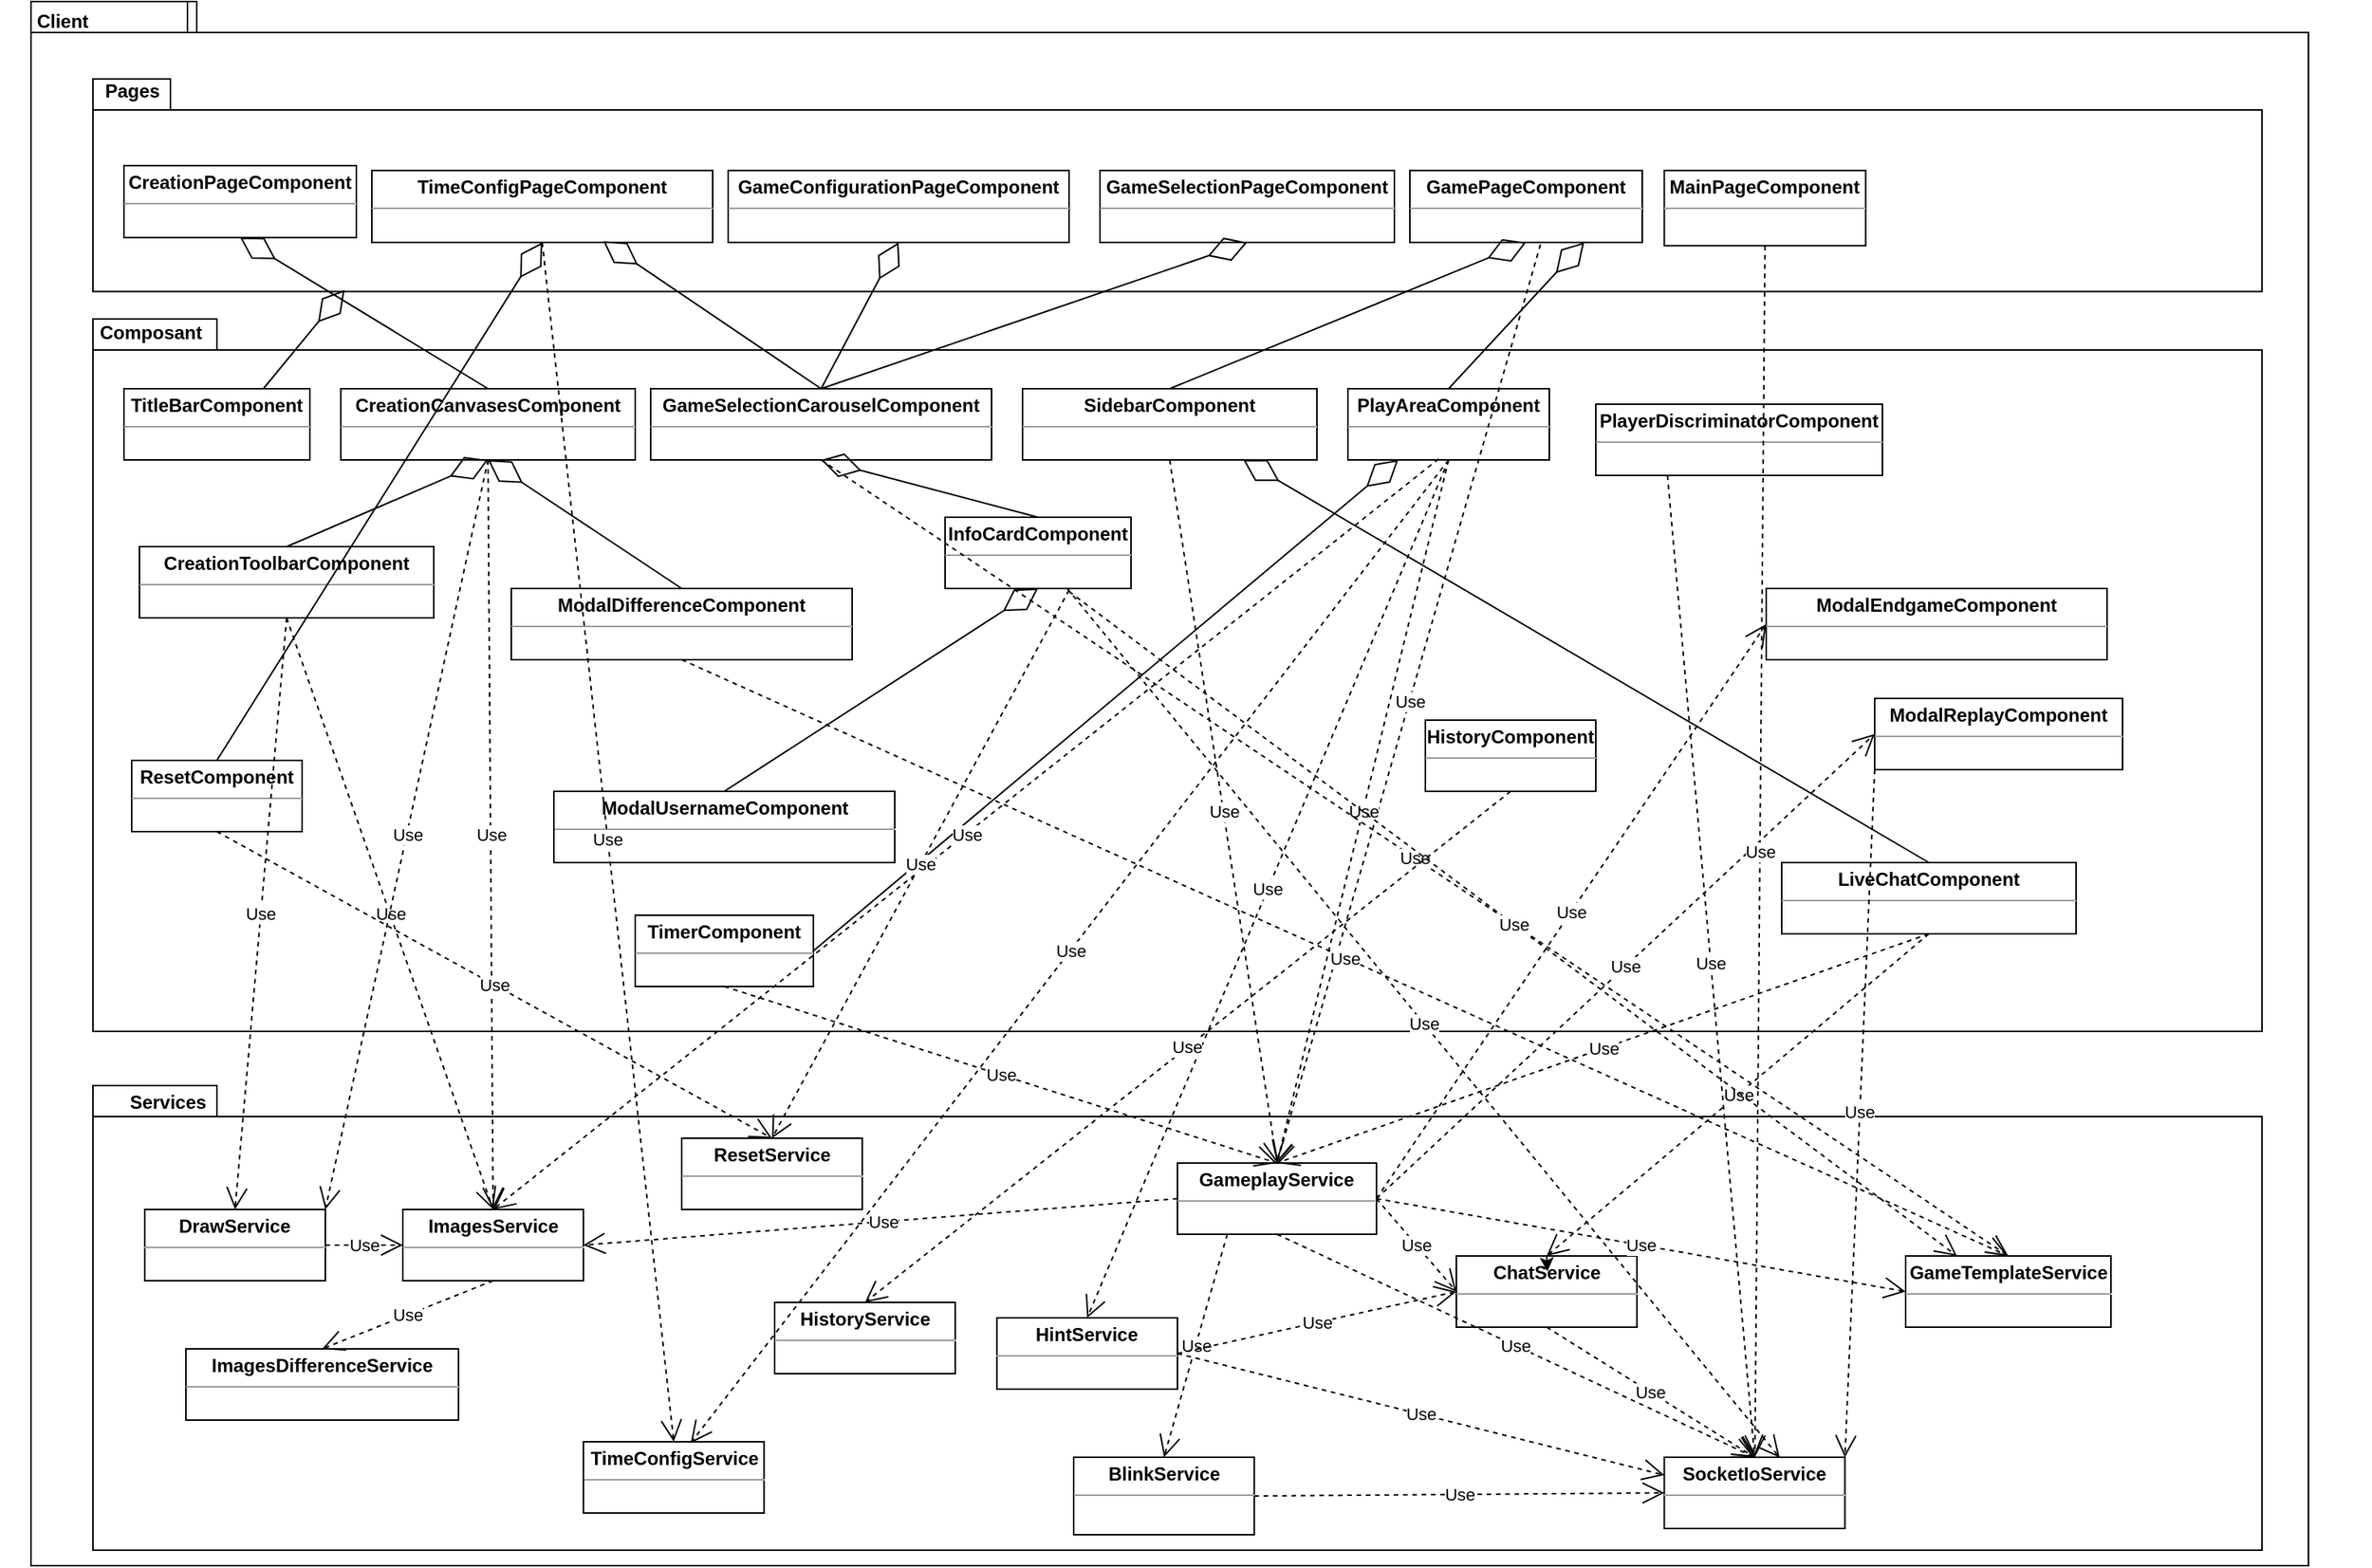 <mxfile version="21.2.1" type="device">
  <diagram id="C5RBs43oDa-KdzZeNtuy" name="Page-1">
    <mxGraphModel dx="2466" dy="928" grid="1" gridSize="10" guides="1" tooltips="1" connect="1" arrows="1" fold="1" page="1" pageScale="1" pageWidth="827" pageHeight="1169" math="0" shadow="0">
      <root>
        <mxCell id="WIyWlLk6GJQsqaUBKTNV-0" />
        <mxCell id="WIyWlLk6GJQsqaUBKTNV-1" parent="WIyWlLk6GJQsqaUBKTNV-0" />
        <mxCell id="MI_CqLFvPXbOkAA7WH_L-0" value="" style="shape=folder;fontStyle=1;spacingTop=10;tabWidth=50;tabHeight=20;tabPosition=left;html=1;whiteSpace=wrap;" parent="WIyWlLk6GJQsqaUBKTNV-1" vertex="1">
          <mxGeometry x="-780" y="60" width="1370" height="970" as="geometry" />
        </mxCell>
        <mxCell id="MI_CqLFvPXbOkAA7WH_L-1" value="Client" style="text;align=center;fontStyle=1;verticalAlign=middle;spacingLeft=3;spacingRight=3;strokeColor=none;rotatable=0;points=[[0,0.5],[1,0.5]];portConstraint=eastwest;html=1;" parent="WIyWlLk6GJQsqaUBKTNV-1" vertex="1">
          <mxGeometry x="-780" y="60" width="90" height="20" as="geometry" />
        </mxCell>
        <mxCell id="MI_CqLFvPXbOkAA7WH_L-7" value="" style="group" parent="WIyWlLk6GJQsqaUBKTNV-1" vertex="1" connectable="0">
          <mxGeometry x="-750" y="100" width="1130" height="190" as="geometry" />
        </mxCell>
        <mxCell id="MI_CqLFvPXbOkAA7WH_L-5" value="" style="shape=folder;fontStyle=1;spacingTop=10;tabWidth=50;tabHeight=20;tabPosition=left;html=1;whiteSpace=wrap;" parent="MI_CqLFvPXbOkAA7WH_L-7" vertex="1">
          <mxGeometry width="1130" height="137.22" as="geometry" />
        </mxCell>
        <mxCell id="MI_CqLFvPXbOkAA7WH_L-6" value="Pages" style="text;align=center;fontStyle=1;verticalAlign=middle;spacingLeft=3;spacingRight=3;strokeColor=none;rotatable=0;points=[[0,0.5],[1,0.5]];portConstraint=eastwest;html=1;" parent="MI_CqLFvPXbOkAA7WH_L-7" vertex="1">
          <mxGeometry width="50" height="15.737" as="geometry" />
        </mxCell>
        <mxCell id="MI_CqLFvPXbOkAA7WH_L-15" value="&lt;p style=&quot;margin:0px;margin-top:4px;text-align:center;&quot;&gt;&lt;b&gt;MainPageComponent&lt;/b&gt;&lt;/p&gt;&lt;hr size=&quot;1&quot;&gt;&lt;div style=&quot;height:2px;&quot;&gt;&lt;/div&gt;" style="verticalAlign=top;align=left;overflow=fill;fontSize=12;fontFamily=Helvetica;html=1;whiteSpace=wrap;" parent="MI_CqLFvPXbOkAA7WH_L-7" vertex="1">
          <mxGeometry x="20" y="57" width="130" height="48.556" as="geometry" />
        </mxCell>
        <mxCell id="MI_CqLFvPXbOkAA7WH_L-16" value="&lt;p style=&quot;margin:0px;margin-top:4px;text-align:center;&quot;&gt;&lt;b&gt;CreationPageComponent&lt;/b&gt;&lt;/p&gt;&lt;hr size=&quot;1&quot;&gt;&lt;div style=&quot;height:2px;&quot;&gt;&lt;/div&gt;" style="verticalAlign=top;align=left;overflow=fill;fontSize=12;fontFamily=Helvetica;html=1;whiteSpace=wrap;" parent="MI_CqLFvPXbOkAA7WH_L-7" vertex="1">
          <mxGeometry x="170" y="59.111" width="150" height="46.444" as="geometry" />
        </mxCell>
        <mxCell id="MI_CqLFvPXbOkAA7WH_L-17" value="&lt;p style=&quot;margin:0px;margin-top:4px;text-align:center;&quot;&gt;&lt;b&gt;GamePageComponent&lt;/b&gt;&lt;/p&gt;&lt;hr size=&quot;1&quot;&gt;&lt;div style=&quot;height:2px;&quot;&gt;&lt;/div&gt;" style="verticalAlign=top;align=left;overflow=fill;fontSize=12;fontFamily=Helvetica;html=1;whiteSpace=wrap;" parent="MI_CqLFvPXbOkAA7WH_L-7" vertex="1">
          <mxGeometry x="540" y="59.111" width="150" height="46.444" as="geometry" />
        </mxCell>
        <mxCell id="MI_CqLFvPXbOkAA7WH_L-18" value="&lt;p style=&quot;margin:0px;margin-top:4px;text-align:center;&quot;&gt;&lt;b&gt;GameConfigurationPageComponent&lt;/b&gt;&lt;/p&gt;&lt;hr size=&quot;1&quot;&gt;&lt;div style=&quot;height:2px;&quot;&gt;&lt;/div&gt;" style="verticalAlign=top;align=left;overflow=fill;fontSize=12;fontFamily=Helvetica;html=1;whiteSpace=wrap;" parent="MI_CqLFvPXbOkAA7WH_L-7" vertex="1">
          <mxGeometry x="850" y="57.001" width="220" height="46.444" as="geometry" />
        </mxCell>
        <mxCell id="MI_CqLFvPXbOkAA7WH_L-19" value="&lt;p style=&quot;margin:0px;margin-top:4px;text-align:center;&quot;&gt;&lt;b&gt;GameSelectionPageComponent&lt;/b&gt;&lt;/p&gt;&lt;hr size=&quot;1&quot;&gt;&lt;div style=&quot;height:2px;&quot;&gt;&lt;/div&gt;" style="verticalAlign=top;align=left;overflow=fill;fontSize=12;fontFamily=Helvetica;html=1;whiteSpace=wrap;" parent="MI_CqLFvPXbOkAA7WH_L-7" vertex="1">
          <mxGeometry x="330" y="59.111" width="190" height="46.444" as="geometry" />
        </mxCell>
        <mxCell id="MI_CqLFvPXbOkAA7WH_L-9" value="" style="group" parent="WIyWlLk6GJQsqaUBKTNV-1" vertex="1" connectable="0">
          <mxGeometry x="-750" y="265" width="1310" height="460" as="geometry" />
        </mxCell>
        <mxCell id="MI_CqLFvPXbOkAA7WH_L-10" value="" style="shape=folder;fontStyle=1;spacingTop=10;tabWidth=80;tabHeight=20;tabPosition=left;html=1;whiteSpace=wrap;" parent="MI_CqLFvPXbOkAA7WH_L-9" vertex="1">
          <mxGeometry width="1310" height="460" as="geometry" />
        </mxCell>
        <mxCell id="MI_CqLFvPXbOkAA7WH_L-11" value="Composant" style="text;align=center;fontStyle=1;verticalAlign=middle;spacingLeft=3;spacingRight=3;strokeColor=none;rotatable=0;points=[[0,0.5],[1,0.5]];portConstraint=eastwest;html=1;" parent="MI_CqLFvPXbOkAA7WH_L-9" vertex="1">
          <mxGeometry x="-0.0" width="73.171" height="17.273" as="geometry" />
        </mxCell>
        <mxCell id="MI_CqLFvPXbOkAA7WH_L-20" value="&lt;p style=&quot;margin:0px;margin-top:4px;text-align:center;&quot;&gt;&lt;b&gt;CreationCanvasesComponent&lt;/b&gt;&lt;/p&gt;&lt;hr size=&quot;1&quot;&gt;&lt;div style=&quot;height:2px;&quot;&gt;&lt;/div&gt;" style="verticalAlign=top;align=left;overflow=fill;fontSize=12;fontFamily=Helvetica;html=1;whiteSpace=wrap;" parent="MI_CqLFvPXbOkAA7WH_L-9" vertex="1">
          <mxGeometry x="160" y="45" width="190" height="46" as="geometry" />
        </mxCell>
        <mxCell id="MI_CqLFvPXbOkAA7WH_L-35" value="&lt;p style=&quot;margin:0px;margin-top:4px;text-align:center;&quot;&gt;&lt;b&gt;TitleBarComponent&lt;/b&gt;&lt;/p&gt;&lt;hr size=&quot;1&quot;&gt;&lt;div style=&quot;height:2px;&quot;&gt;&lt;/div&gt;" style="verticalAlign=top;align=left;overflow=fill;fontSize=12;fontFamily=Helvetica;html=1;whiteSpace=wrap;" parent="MI_CqLFvPXbOkAA7WH_L-9" vertex="1">
          <mxGeometry x="20" y="45" width="120" height="46" as="geometry" />
        </mxCell>
        <mxCell id="MI_CqLFvPXbOkAA7WH_L-37" value="&lt;p style=&quot;margin:0px;margin-top:4px;text-align:center;&quot;&gt;&lt;b&gt;GameSelectionCarouselComponent&lt;/b&gt;&lt;/p&gt;&lt;hr size=&quot;1&quot;&gt;&lt;div style=&quot;height:2px;&quot;&gt;&lt;/div&gt;" style="verticalAlign=top;align=left;overflow=fill;fontSize=12;fontFamily=Helvetica;html=1;whiteSpace=wrap;" parent="MI_CqLFvPXbOkAA7WH_L-9" vertex="1">
          <mxGeometry x="360" y="45" width="220" height="46" as="geometry" />
        </mxCell>
        <mxCell id="MI_CqLFvPXbOkAA7WH_L-47" value="&lt;p style=&quot;margin:0px;margin-top:4px;text-align:center;&quot;&gt;&lt;b&gt;PlayAreaComponent&lt;/b&gt;&lt;/p&gt;&lt;hr size=&quot;1&quot;&gt;&lt;div style=&quot;height:2px;&quot;&gt;&lt;/div&gt;" style="verticalAlign=top;align=left;overflow=fill;fontSize=12;fontFamily=Helvetica;html=1;whiteSpace=wrap;" parent="MI_CqLFvPXbOkAA7WH_L-9" vertex="1">
          <mxGeometry x="810" y="45" width="130" height="46" as="geometry" />
        </mxCell>
        <mxCell id="MI_CqLFvPXbOkAA7WH_L-48" value="&lt;p style=&quot;margin:0px;margin-top:4px;text-align:center;&quot;&gt;&lt;b&gt;SidebarComponent&lt;/b&gt;&lt;/p&gt;&lt;hr size=&quot;1&quot;&gt;&lt;div style=&quot;height:2px;&quot;&gt;&lt;/div&gt;" style="verticalAlign=top;align=left;overflow=fill;fontSize=12;fontFamily=Helvetica;html=1;whiteSpace=wrap;" parent="MI_CqLFvPXbOkAA7WH_L-9" vertex="1">
          <mxGeometry x="600" y="45" width="190" height="46" as="geometry" />
        </mxCell>
        <mxCell id="MI_CqLFvPXbOkAA7WH_L-52" value="&lt;p style=&quot;margin:0px;margin-top:4px;text-align:center;&quot;&gt;&lt;b&gt;CreationToolbarComponent&lt;/b&gt;&lt;/p&gt;&lt;hr size=&quot;1&quot;&gt;&lt;div style=&quot;height:2px;&quot;&gt;&lt;/div&gt;" style="verticalAlign=top;align=left;overflow=fill;fontSize=12;fontFamily=Helvetica;html=1;whiteSpace=wrap;" parent="MI_CqLFvPXbOkAA7WH_L-9" vertex="1">
          <mxGeometry x="30" y="147" width="190" height="46" as="geometry" />
        </mxCell>
        <mxCell id="MI_CqLFvPXbOkAA7WH_L-53" value="Use" style="endArrow=open;endSize=12;dashed=1;html=1;rounded=0;exitX=0.5;exitY=1;exitDx=0;exitDy=0;entryX=0.5;entryY=0;entryDx=0;entryDy=0;" parent="MI_CqLFvPXbOkAA7WH_L-9" source="MI_CqLFvPXbOkAA7WH_L-20" target="MI_CqLFvPXbOkAA7WH_L-52" edge="1">
          <mxGeometry width="160" relative="1" as="geometry">
            <mxPoint x="255" y="-44" as="sourcePoint" />
            <mxPoint x="253" y="80" as="targetPoint" />
          </mxGeometry>
        </mxCell>
        <mxCell id="MI_CqLFvPXbOkAA7WH_L-54" value="&lt;p style=&quot;margin:0px;margin-top:4px;text-align:center;&quot;&gt;&lt;b&gt;InfoCardComponent&lt;/b&gt;&lt;/p&gt;&lt;hr size=&quot;1&quot;&gt;&lt;div style=&quot;height:2px;&quot;&gt;&lt;/div&gt;" style="verticalAlign=top;align=left;overflow=fill;fontSize=12;fontFamily=Helvetica;html=1;whiteSpace=wrap;" parent="MI_CqLFvPXbOkAA7WH_L-9" vertex="1">
          <mxGeometry x="550" y="128" width="120" height="46" as="geometry" />
        </mxCell>
        <mxCell id="MI_CqLFvPXbOkAA7WH_L-55" value="Use" style="endArrow=open;endSize=12;dashed=1;html=1;rounded=0;exitX=0.477;exitY=1.032;exitDx=0;exitDy=0;entryX=0.5;entryY=0;entryDx=0;entryDy=0;exitPerimeter=0;" parent="MI_CqLFvPXbOkAA7WH_L-9" source="MI_CqLFvPXbOkAA7WH_L-37" target="MI_CqLFvPXbOkAA7WH_L-54" edge="1">
          <mxGeometry width="160" relative="1" as="geometry">
            <mxPoint x="265" y="126" as="sourcePoint" />
            <mxPoint x="265" y="160" as="targetPoint" />
          </mxGeometry>
        </mxCell>
        <mxCell id="MI_CqLFvPXbOkAA7WH_L-61" value="&lt;p style=&quot;margin:0px;margin-top:4px;text-align:center;&quot;&gt;&lt;b&gt;LiveChatComponent&lt;/b&gt;&lt;/p&gt;&lt;hr size=&quot;1&quot;&gt;&lt;div style=&quot;height:2px;&quot;&gt;&lt;/div&gt;" style="verticalAlign=top;align=left;overflow=fill;fontSize=12;fontFamily=Helvetica;html=1;whiteSpace=wrap;" parent="MI_CqLFvPXbOkAA7WH_L-9" vertex="1">
          <mxGeometry x="930" y="345" width="190" height="46" as="geometry" />
        </mxCell>
        <mxCell id="MI_CqLFvPXbOkAA7WH_L-62" value="Use" style="endArrow=open;endSize=12;dashed=1;html=1;rounded=0;exitX=0.5;exitY=1;exitDx=0;exitDy=0;entryX=0.5;entryY=0;entryDx=0;entryDy=0;" parent="MI_CqLFvPXbOkAA7WH_L-9" source="MI_CqLFvPXbOkAA7WH_L-48" target="MI_CqLFvPXbOkAA7WH_L-61" edge="1">
          <mxGeometry width="160" relative="1" as="geometry">
            <mxPoint x="475" y="102" as="sourcePoint" />
            <mxPoint x="475" y="145" as="targetPoint" />
          </mxGeometry>
        </mxCell>
        <mxCell id="MI_CqLFvPXbOkAA7WH_L-63" value="&lt;p style=&quot;margin:0px;margin-top:4px;text-align:center;&quot;&gt;&lt;b&gt;ModalDifferenceComponent&lt;/b&gt;&lt;/p&gt;&lt;hr size=&quot;1&quot;&gt;&lt;div style=&quot;height:2px;&quot;&gt;&lt;/div&gt;" style="verticalAlign=top;align=left;overflow=fill;fontSize=12;fontFamily=Helvetica;html=1;whiteSpace=wrap;" parent="MI_CqLFvPXbOkAA7WH_L-9" vertex="1">
          <mxGeometry x="270" y="174" width="220" height="46" as="geometry" />
        </mxCell>
        <mxCell id="MI_CqLFvPXbOkAA7WH_L-64" value="Use" style="endArrow=open;endSize=12;dashed=1;html=1;rounded=0;exitX=0.5;exitY=1;exitDx=0;exitDy=0;entryX=0.5;entryY=0;entryDx=0;entryDy=0;" parent="MI_CqLFvPXbOkAA7WH_L-9" source="MI_CqLFvPXbOkAA7WH_L-20" target="MI_CqLFvPXbOkAA7WH_L-63" edge="1">
          <mxGeometry width="160" relative="1" as="geometry">
            <mxPoint x="265" y="101" as="sourcePoint" />
            <mxPoint x="415" y="155" as="targetPoint" />
          </mxGeometry>
        </mxCell>
        <mxCell id="MI_CqLFvPXbOkAA7WH_L-65" value="&lt;p style=&quot;margin:0px;margin-top:4px;text-align:center;&quot;&gt;&lt;b&gt;ModalEndgameComponent&lt;/b&gt;&lt;/p&gt;&lt;hr size=&quot;1&quot;&gt;&lt;div style=&quot;height:2px;&quot;&gt;&lt;/div&gt;" style="verticalAlign=top;align=left;overflow=fill;fontSize=12;fontFamily=Helvetica;html=1;whiteSpace=wrap;" parent="MI_CqLFvPXbOkAA7WH_L-9" vertex="1">
          <mxGeometry x="1030" y="174" width="220" height="46" as="geometry" />
        </mxCell>
        <mxCell id="MI_CqLFvPXbOkAA7WH_L-66" value="&lt;p style=&quot;margin:0px;margin-top:4px;text-align:center;&quot;&gt;&lt;b&gt;ModalUsernameComponent&lt;/b&gt;&lt;/p&gt;&lt;hr size=&quot;1&quot;&gt;&lt;div style=&quot;height:2px;&quot;&gt;&lt;/div&gt;" style="verticalAlign=top;align=left;overflow=fill;fontSize=12;fontFamily=Helvetica;html=1;whiteSpace=wrap;" parent="MI_CqLFvPXbOkAA7WH_L-9" vertex="1">
          <mxGeometry x="310" y="305" width="220" height="46" as="geometry" />
        </mxCell>
        <mxCell id="MI_CqLFvPXbOkAA7WH_L-67" value="Use" style="endArrow=open;endSize=12;dashed=1;html=1;rounded=0;exitX=0.5;exitY=1;exitDx=0;exitDy=0;entryX=0.5;entryY=0;entryDx=0;entryDy=0;" parent="MI_CqLFvPXbOkAA7WH_L-9" source="MI_CqLFvPXbOkAA7WH_L-54" target="MI_CqLFvPXbOkAA7WH_L-66" edge="1">
          <mxGeometry width="160" relative="1" as="geometry">
            <mxPoint x="475" y="102" as="sourcePoint" />
            <mxPoint x="625" y="155" as="targetPoint" />
          </mxGeometry>
        </mxCell>
        <mxCell id="MI_CqLFvPXbOkAA7WH_L-90" value="&lt;p style=&quot;margin:0px;margin-top:4px;text-align:center;&quot;&gt;&lt;b&gt;TimerComponent&lt;/b&gt;&lt;/p&gt;&lt;hr size=&quot;1&quot;&gt;&lt;div style=&quot;height:2px;&quot;&gt;&lt;/div&gt;" style="verticalAlign=top;align=left;overflow=fill;fontSize=12;fontFamily=Helvetica;html=1;whiteSpace=wrap;" parent="MI_CqLFvPXbOkAA7WH_L-9" vertex="1">
          <mxGeometry x="310" y="375" width="115" height="46" as="geometry" />
        </mxCell>
        <mxCell id="MI_CqLFvPXbOkAA7WH_L-12" value="" style="group" parent="WIyWlLk6GJQsqaUBKTNV-1" vertex="1" connectable="0">
          <mxGeometry x="-740" y="760" width="1180" height="240" as="geometry" />
        </mxCell>
        <mxCell id="MI_CqLFvPXbOkAA7WH_L-13" value="" style="shape=folder;fontStyle=1;spacingTop=10;tabWidth=80;tabHeight=20;tabPosition=left;html=1;whiteSpace=wrap;" parent="MI_CqLFvPXbOkAA7WH_L-12" vertex="1">
          <mxGeometry width="1180" height="240" as="geometry" />
        </mxCell>
        <mxCell id="MI_CqLFvPXbOkAA7WH_L-14" value="Services" style="text;align=center;fontStyle=1;verticalAlign=middle;spacingLeft=3;spacingRight=3;strokeColor=none;rotatable=0;points=[[0,0.5],[1,0.5]];portConstraint=eastwest;html=1;" parent="MI_CqLFvPXbOkAA7WH_L-12" vertex="1">
          <mxGeometry x="9.997" width="61.748" height="21.818" as="geometry" />
        </mxCell>
        <mxCell id="MI_CqLFvPXbOkAA7WH_L-68" value="&lt;p style=&quot;margin:0px;margin-top:4px;text-align:center;&quot;&gt;&lt;b&gt;BlinkService&lt;/b&gt;&lt;/p&gt;&lt;hr size=&quot;1&quot;&gt;&lt;div style=&quot;height:2px;&quot;&gt;&lt;/div&gt;" style="verticalAlign=top;align=left;overflow=fill;fontSize=12;fontFamily=Helvetica;html=1;whiteSpace=wrap;" parent="MI_CqLFvPXbOkAA7WH_L-12" vertex="1">
          <mxGeometry x="350" y="80" width="98.26" height="46" as="geometry" />
        </mxCell>
        <mxCell id="MI_CqLFvPXbOkAA7WH_L-69" value="&lt;p style=&quot;margin:0px;margin-top:4px;text-align:center;&quot;&gt;&lt;b&gt;ChatService&lt;/b&gt;&lt;/p&gt;&lt;hr size=&quot;1&quot;&gt;&lt;div style=&quot;height:2px;&quot;&gt;&lt;/div&gt;" style="verticalAlign=top;align=left;overflow=fill;fontSize=12;fontFamily=Helvetica;html=1;whiteSpace=wrap;" parent="MI_CqLFvPXbOkAA7WH_L-12" vertex="1">
          <mxGeometry x="700" y="80" width="98.26" height="46" as="geometry" />
        </mxCell>
        <mxCell id="MI_CqLFvPXbOkAA7WH_L-70" value="&lt;p style=&quot;margin:0px;margin-top:4px;text-align:center;&quot;&gt;&lt;b&gt;DrawService&lt;/b&gt;&lt;/p&gt;&lt;hr size=&quot;1&quot;&gt;&lt;div style=&quot;height:2px;&quot;&gt;&lt;/div&gt;" style="verticalAlign=top;align=left;overflow=fill;fontSize=12;fontFamily=Helvetica;html=1;whiteSpace=wrap;" parent="MI_CqLFvPXbOkAA7WH_L-12" vertex="1">
          <mxGeometry x="50" y="80" width="98.26" height="46" as="geometry" />
        </mxCell>
        <mxCell id="MI_CqLFvPXbOkAA7WH_L-71" value="&lt;p style=&quot;margin:0px;margin-top:4px;text-align:center;&quot;&gt;&lt;b&gt;GameplayService&lt;/b&gt;&lt;/p&gt;&lt;hr size=&quot;1&quot;&gt;&lt;div style=&quot;height:2px;&quot;&gt;&lt;/div&gt;" style="verticalAlign=top;align=left;overflow=fill;fontSize=12;fontFamily=Helvetica;html=1;whiteSpace=wrap;" parent="MI_CqLFvPXbOkAA7WH_L-12" vertex="1">
          <mxGeometry x="520" y="80" width="108.26" height="46" as="geometry" />
        </mxCell>
        <mxCell id="MI_CqLFvPXbOkAA7WH_L-72" value="&lt;p style=&quot;margin:0px;margin-top:4px;text-align:center;&quot;&gt;&lt;b&gt;GameConfigurationService&lt;/b&gt;&lt;/p&gt;&lt;hr size=&quot;1&quot;&gt;&lt;div style=&quot;height:2px;&quot;&gt;&lt;/div&gt;" style="verticalAlign=top;align=left;overflow=fill;fontSize=12;fontFamily=Helvetica;html=1;whiteSpace=wrap;" parent="MI_CqLFvPXbOkAA7WH_L-12" vertex="1">
          <mxGeometry x="1000" y="80" width="166.52" height="46" as="geometry" />
        </mxCell>
        <mxCell id="MI_CqLFvPXbOkAA7WH_L-73" value="&lt;p style=&quot;margin:0px;margin-top:4px;text-align:center;&quot;&gt;&lt;b&gt;GameTemplateService&lt;/b&gt;&lt;/p&gt;" style="verticalAlign=top;align=left;overflow=fill;fontSize=12;fontFamily=Helvetica;html=1;whiteSpace=wrap;" parent="MI_CqLFvPXbOkAA7WH_L-12" vertex="1">
          <mxGeometry x="840" y="80" width="148.26" height="46" as="geometry" />
        </mxCell>
        <mxCell id="MI_CqLFvPXbOkAA7WH_L-74" value="&lt;p style=&quot;margin:0px;margin-top:4px;text-align:center;&quot;&gt;&lt;b&gt;ImageService&lt;/b&gt;&lt;/p&gt;&lt;hr size=&quot;1&quot;&gt;&lt;div style=&quot;height:2px;&quot;&gt;&lt;/div&gt;" style="verticalAlign=top;align=left;overflow=fill;fontSize=12;fontFamily=Helvetica;html=1;whiteSpace=wrap;" parent="MI_CqLFvPXbOkAA7WH_L-12" vertex="1">
          <mxGeometry x="221.74" y="80" width="98.26" height="46" as="geometry" />
        </mxCell>
        <mxCell id="MI_CqLFvPXbOkAA7WH_L-75" value="&lt;p style=&quot;margin:0px;margin-top:4px;text-align:center;&quot;&gt;&lt;b&gt;SocketIOService&lt;/b&gt;&lt;/p&gt;&lt;hr size=&quot;1&quot;&gt;&lt;div style=&quot;height:2px;&quot;&gt;&lt;/div&gt;" style="verticalAlign=top;align=left;overflow=fill;fontSize=12;fontFamily=Helvetica;html=1;whiteSpace=wrap;" parent="MI_CqLFvPXbOkAA7WH_L-12" vertex="1">
          <mxGeometry x="770" y="180" width="98.26" height="46" as="geometry" />
        </mxCell>
        <mxCell id="MI_CqLFvPXbOkAA7WH_L-76" value="&lt;p style=&quot;margin:0px;margin-top:4px;text-align:center;&quot;&gt;&lt;b&gt;ImagesDifferenceService&lt;/b&gt;&lt;/p&gt;&lt;hr size=&quot;1&quot;&gt;&lt;div style=&quot;height:2px;&quot;&gt;&lt;/div&gt;" style="verticalAlign=top;align=left;overflow=fill;fontSize=12;fontFamily=Helvetica;html=1;whiteSpace=wrap;" parent="MI_CqLFvPXbOkAA7WH_L-12" vertex="1">
          <mxGeometry x="320" y="180" width="148.26" height="46" as="geometry" />
        </mxCell>
        <mxCell id="MI_CqLFvPXbOkAA7WH_L-79" value="Use" style="endArrow=open;endSize=12;dashed=1;html=1;rounded=0;exitX=0;exitY=0.5;exitDx=0;exitDy=0;entryX=1;entryY=0.5;entryDx=0;entryDy=0;" parent="MI_CqLFvPXbOkAA7WH_L-12" source="MI_CqLFvPXbOkAA7WH_L-71" target="MI_CqLFvPXbOkAA7WH_L-68" edge="1">
          <mxGeometry width="160" relative="1" as="geometry">
            <mxPoint x="255" y="-264" as="sourcePoint" />
            <mxPoint x="405" y="-210" as="targetPoint" />
          </mxGeometry>
        </mxCell>
        <mxCell id="MI_CqLFvPXbOkAA7WH_L-81" value="Use" style="endArrow=open;endSize=12;dashed=1;html=1;rounded=0;exitX=1;exitY=0.5;exitDx=0;exitDy=0;entryX=0;entryY=0.5;entryDx=0;entryDy=0;" parent="MI_CqLFvPXbOkAA7WH_L-12" source="MI_CqLFvPXbOkAA7WH_L-71" target="MI_CqLFvPXbOkAA7WH_L-69" edge="1">
          <mxGeometry width="160" relative="1" as="geometry">
            <mxPoint x="454" y="190" as="sourcePoint" />
            <mxPoint x="409" y="136" as="targetPoint" />
          </mxGeometry>
        </mxCell>
        <mxCell id="MI_CqLFvPXbOkAA7WH_L-82" value="Use" style="endArrow=open;endSize=12;dashed=1;html=1;rounded=0;exitX=0.5;exitY=1;exitDx=0;exitDy=0;entryX=0.5;entryY=0;entryDx=0;entryDy=0;" parent="MI_CqLFvPXbOkAA7WH_L-12" source="MI_CqLFvPXbOkAA7WH_L-74" target="MI_CqLFvPXbOkAA7WH_L-76" edge="1">
          <mxGeometry width="160" relative="1" as="geometry">
            <mxPoint x="632" y="190" as="sourcePoint" />
            <mxPoint x="409" y="136" as="targetPoint" />
          </mxGeometry>
        </mxCell>
        <mxCell id="MI_CqLFvPXbOkAA7WH_L-87" value="Use" style="endArrow=open;endSize=12;dashed=1;html=1;rounded=0;exitX=1;exitY=0.5;exitDx=0;exitDy=0;entryX=0;entryY=0.5;entryDx=0;entryDy=0;" parent="MI_CqLFvPXbOkAA7WH_L-12" source="MI_CqLFvPXbOkAA7WH_L-70" target="MI_CqLFvPXbOkAA7WH_L-74" edge="1">
          <mxGeometry width="160" relative="1" as="geometry">
            <mxPoint x="281" y="136" as="sourcePoint" />
            <mxPoint x="404" y="190" as="targetPoint" />
          </mxGeometry>
        </mxCell>
        <mxCell id="MI_CqLFvPXbOkAA7WH_L-102" value="Use" style="endArrow=open;endSize=12;dashed=1;html=1;rounded=0;exitX=0.5;exitY=1;exitDx=0;exitDy=0;entryX=0.5;entryY=0;entryDx=0;entryDy=0;" parent="MI_CqLFvPXbOkAA7WH_L-12" source="MI_CqLFvPXbOkAA7WH_L-69" target="MI_CqLFvPXbOkAA7WH_L-75" edge="1">
          <mxGeometry width="160" relative="1" as="geometry">
            <mxPoint x="281" y="136" as="sourcePoint" />
            <mxPoint x="404" y="190" as="targetPoint" />
          </mxGeometry>
        </mxCell>
        <mxCell id="MI_CqLFvPXbOkAA7WH_L-103" value="Use" style="endArrow=open;endSize=12;dashed=1;html=1;rounded=0;exitX=0.5;exitY=1;exitDx=0;exitDy=0;entryX=0.5;entryY=0;entryDx=0;entryDy=0;" parent="MI_CqLFvPXbOkAA7WH_L-12" source="MI_CqLFvPXbOkAA7WH_L-71" target="MI_CqLFvPXbOkAA7WH_L-75" edge="1">
          <mxGeometry width="160" relative="1" as="geometry">
            <mxPoint x="291" y="146" as="sourcePoint" />
            <mxPoint x="414" y="200" as="targetPoint" />
          </mxGeometry>
        </mxCell>
        <mxCell id="MI_CqLFvPXbOkAA7WH_L-34" value="Use" style="endArrow=open;endSize=12;dashed=1;html=1;rounded=0;exitX=0.5;exitY=1;exitDx=0;exitDy=0;entryX=0.438;entryY=-0.008;entryDx=0;entryDy=0;entryPerimeter=0;" parent="WIyWlLk6GJQsqaUBKTNV-1" source="MI_CqLFvPXbOkAA7WH_L-16" target="MI_CqLFvPXbOkAA7WH_L-20" edge="1">
          <mxGeometry width="160" relative="1" as="geometry">
            <mxPoint x="-350" y="410" as="sourcePoint" />
            <mxPoint x="-190" y="410" as="targetPoint" />
          </mxGeometry>
        </mxCell>
        <mxCell id="MI_CqLFvPXbOkAA7WH_L-36" value="Use" style="endArrow=open;endSize=12;dashed=1;html=1;rounded=0;exitX=0.114;exitY=1.008;exitDx=0;exitDy=0;exitPerimeter=0;entryX=0.75;entryY=0;entryDx=0;entryDy=0;" parent="WIyWlLk6GJQsqaUBKTNV-1" source="MI_CqLFvPXbOkAA7WH_L-5" target="MI_CqLFvPXbOkAA7WH_L-35" edge="1">
          <mxGeometry width="160" relative="1" as="geometry">
            <mxPoint x="-495" y="216" as="sourcePoint" />
            <mxPoint x="-485" y="340" as="targetPoint" />
          </mxGeometry>
        </mxCell>
        <mxCell id="MI_CqLFvPXbOkAA7WH_L-38" value="Use" style="endArrow=open;endSize=12;dashed=1;html=1;rounded=0;exitX=0.5;exitY=1;exitDx=0;exitDy=0;entryX=0.296;entryY=-0.008;entryDx=0;entryDy=0;entryPerimeter=0;" parent="WIyWlLk6GJQsqaUBKTNV-1" source="MI_CqLFvPXbOkAA7WH_L-19" target="MI_CqLFvPXbOkAA7WH_L-37" edge="1">
          <mxGeometry x="-0.005" width="160" relative="1" as="geometry">
            <mxPoint x="-495" y="216" as="sourcePoint" />
            <mxPoint x="-485" y="340" as="targetPoint" />
            <mxPoint as="offset" />
          </mxGeometry>
        </mxCell>
        <mxCell id="MI_CqLFvPXbOkAA7WH_L-49" value="Use" style="endArrow=open;endSize=12;dashed=1;html=1;rounded=0;entryX=0.333;entryY=-0.026;entryDx=0;entryDy=0;entryPerimeter=0;exitX=0.75;exitY=1;exitDx=0;exitDy=0;" parent="WIyWlLk6GJQsqaUBKTNV-1" source="MI_CqLFvPXbOkAA7WH_L-17" target="MI_CqLFvPXbOkAA7WH_L-47" edge="1">
          <mxGeometry x="-0.005" width="160" relative="1" as="geometry">
            <mxPoint x="-315" y="216" as="sourcePoint" />
            <mxPoint x="-312" y="340" as="targetPoint" />
            <mxPoint as="offset" />
          </mxGeometry>
        </mxCell>
        <mxCell id="MI_CqLFvPXbOkAA7WH_L-50" value="Use" style="endArrow=open;endSize=12;dashed=1;html=1;rounded=0;exitX=0.396;exitY=1.051;exitDx=0;exitDy=0;entryX=0.47;entryY=-0.008;entryDx=0;entryDy=0;exitPerimeter=0;entryPerimeter=0;" parent="WIyWlLk6GJQsqaUBKTNV-1" source="MI_CqLFvPXbOkAA7WH_L-17" target="MI_CqLFvPXbOkAA7WH_L-48" edge="1">
          <mxGeometry x="-0.005" width="160" relative="1" as="geometry">
            <mxPoint x="-305" y="226" as="sourcePoint" />
            <mxPoint x="-302" y="350" as="targetPoint" />
            <mxPoint as="offset" />
          </mxGeometry>
        </mxCell>
        <mxCell id="MI_CqLFvPXbOkAA7WH_L-51" value="Use" style="endArrow=open;endSize=12;dashed=1;html=1;rounded=0;entryX=0.58;entryY=-0.008;entryDx=0;entryDy=0;entryPerimeter=0;exitX=0.203;exitY=0.995;exitDx=0;exitDy=0;exitPerimeter=0;" parent="WIyWlLk6GJQsqaUBKTNV-1" source="MI_CqLFvPXbOkAA7WH_L-18" target="MI_CqLFvPXbOkAA7WH_L-37" edge="1">
          <mxGeometry x="-0.005" width="160" relative="1" as="geometry">
            <mxPoint x="-210" y="260" as="sourcePoint" />
            <mxPoint x="-292" y="360" as="targetPoint" />
            <mxPoint as="offset" />
          </mxGeometry>
        </mxCell>
        <mxCell id="MI_CqLFvPXbOkAA7WH_L-80" value="Use" style="endArrow=open;endSize=12;dashed=1;html=1;rounded=0;exitX=0.5;exitY=1;exitDx=0;exitDy=0;entryX=0.5;entryY=0;entryDx=0;entryDy=0;" parent="WIyWlLk6GJQsqaUBKTNV-1" source="MI_CqLFvPXbOkAA7WH_L-61" target="MI_CqLFvPXbOkAA7WH_L-69" edge="1">
          <mxGeometry width="160" relative="1" as="geometry">
            <mxPoint x="-125" y="466" as="sourcePoint" />
            <mxPoint x="-125" y="520" as="targetPoint" />
          </mxGeometry>
        </mxCell>
        <mxCell id="MI_CqLFvPXbOkAA7WH_L-83" value="Use" style="endArrow=open;endSize=12;dashed=1;html=1;rounded=0;exitX=0.5;exitY=1;exitDx=0;exitDy=0;entryX=0.5;entryY=0;entryDx=0;entryDy=0;" parent="WIyWlLk6GJQsqaUBKTNV-1" source="MI_CqLFvPXbOkAA7WH_L-20" target="MI_CqLFvPXbOkAA7WH_L-74" edge="1">
          <mxGeometry width="160" relative="1" as="geometry">
            <mxPoint x="-485" y="366" as="sourcePoint" />
            <mxPoint x="-335" y="420" as="targetPoint" />
          </mxGeometry>
        </mxCell>
        <mxCell id="MI_CqLFvPXbOkAA7WH_L-85" value="Use" style="endArrow=open;endSize=12;dashed=1;html=1;rounded=0;exitX=0.5;exitY=1;exitDx=0;exitDy=0;entryX=0.5;entryY=0;entryDx=0;entryDy=0;" parent="WIyWlLk6GJQsqaUBKTNV-1" source="MI_CqLFvPXbOkAA7WH_L-52" target="MI_CqLFvPXbOkAA7WH_L-74" edge="1">
          <mxGeometry width="160" relative="1" as="geometry">
            <mxPoint x="-485" y="366" as="sourcePoint" />
            <mxPoint x="-335" y="420" as="targetPoint" />
          </mxGeometry>
        </mxCell>
        <mxCell id="MI_CqLFvPXbOkAA7WH_L-86" value="Use" style="endArrow=open;endSize=12;dashed=1;html=1;rounded=0;exitX=0.451;exitY=0.985;exitDx=0;exitDy=0;entryX=0.5;entryY=0;entryDx=0;entryDy=0;exitPerimeter=0;" parent="WIyWlLk6GJQsqaUBKTNV-1" source="MI_CqLFvPXbOkAA7WH_L-47" target="MI_CqLFvPXbOkAA7WH_L-74" edge="1">
          <mxGeometry width="160" relative="1" as="geometry">
            <mxPoint x="-45" y="366" as="sourcePoint" />
            <mxPoint x="95" y="420" as="targetPoint" />
          </mxGeometry>
        </mxCell>
        <mxCell id="MI_CqLFvPXbOkAA7WH_L-88" value="Use" style="endArrow=open;endSize=12;dashed=1;html=1;rounded=0;exitX=0.5;exitY=1;exitDx=0;exitDy=0;entryX=0.5;entryY=0;entryDx=0;entryDy=0;" parent="WIyWlLk6GJQsqaUBKTNV-1" source="MI_CqLFvPXbOkAA7WH_L-52" target="MI_CqLFvPXbOkAA7WH_L-70" edge="1">
          <mxGeometry width="160" relative="1" as="geometry">
            <mxPoint x="-615" y="468" as="sourcePoint" />
            <mxPoint x="-459" y="710" as="targetPoint" />
          </mxGeometry>
        </mxCell>
        <mxCell id="MI_CqLFvPXbOkAA7WH_L-89" value="Use" style="endArrow=open;endSize=12;dashed=1;html=1;rounded=0;exitX=0.5;exitY=1;exitDx=0;exitDy=0;entryX=1;entryY=0;entryDx=0;entryDy=0;" parent="WIyWlLk6GJQsqaUBKTNV-1" source="MI_CqLFvPXbOkAA7WH_L-20" target="MI_CqLFvPXbOkAA7WH_L-70" edge="1">
          <mxGeometry width="160" relative="1" as="geometry">
            <mxPoint x="-485" y="366" as="sourcePoint" />
            <mxPoint x="-459" y="710" as="targetPoint" />
          </mxGeometry>
        </mxCell>
        <mxCell id="MI_CqLFvPXbOkAA7WH_L-91" value="Use" style="endArrow=open;endSize=12;dashed=1;html=1;rounded=0;exitX=0.5;exitY=1;exitDx=0;exitDy=0;entryX=0.5;entryY=0;entryDx=0;entryDy=0;" parent="WIyWlLk6GJQsqaUBKTNV-1" source="MI_CqLFvPXbOkAA7WH_L-90" target="MI_CqLFvPXbOkAA7WH_L-71" edge="1">
          <mxGeometry width="160" relative="1" as="geometry">
            <mxPoint x="125" y="468" as="sourcePoint" />
            <mxPoint x="19" y="710" as="targetPoint" />
          </mxGeometry>
        </mxCell>
        <mxCell id="MI_CqLFvPXbOkAA7WH_L-92" value="Use" style="endArrow=open;endSize=12;dashed=1;html=1;rounded=0;entryX=0.5;entryY=0;entryDx=0;entryDy=0;exitX=0.562;exitY=1.029;exitDx=0;exitDy=0;exitPerimeter=0;" parent="WIyWlLk6GJQsqaUBKTNV-1" source="MI_CqLFvPXbOkAA7WH_L-17" target="MI_CqLFvPXbOkAA7WH_L-71" edge="1">
          <mxGeometry x="-0.005" width="160" relative="1" as="geometry">
            <mxPoint x="153" y="216" as="sourcePoint" />
            <mxPoint x="113" y="319" as="targetPoint" />
            <mxPoint as="offset" />
          </mxGeometry>
        </mxCell>
        <mxCell id="MI_CqLFvPXbOkAA7WH_L-93" value="Use" style="endArrow=open;endSize=12;dashed=1;html=1;rounded=0;exitX=0.5;exitY=1;exitDx=0;exitDy=0;entryX=0.5;entryY=0;entryDx=0;entryDy=0;" parent="WIyWlLk6GJQsqaUBKTNV-1" source="MI_CqLFvPXbOkAA7WH_L-48" target="MI_CqLFvPXbOkAA7WH_L-71" edge="1">
          <mxGeometry width="160" relative="1" as="geometry">
            <mxPoint x="-45" y="366" as="sourcePoint" />
            <mxPoint x="125" y="422" as="targetPoint" />
          </mxGeometry>
        </mxCell>
        <mxCell id="MI_CqLFvPXbOkAA7WH_L-94" value="Use" style="endArrow=open;endSize=12;dashed=1;html=1;rounded=0;exitX=0.5;exitY=1;exitDx=0;exitDy=0;entryX=0.5;entryY=0;entryDx=0;entryDy=0;" parent="WIyWlLk6GJQsqaUBKTNV-1" source="MI_CqLFvPXbOkAA7WH_L-47" target="MI_CqLFvPXbOkAA7WH_L-71" edge="1">
          <mxGeometry width="160" relative="1" as="geometry">
            <mxPoint x="129" y="365" as="sourcePoint" />
            <mxPoint x="-459" y="710" as="targetPoint" />
          </mxGeometry>
        </mxCell>
        <mxCell id="MI_CqLFvPXbOkAA7WH_L-95" value="Use" style="endArrow=open;endSize=12;dashed=1;html=1;rounded=0;exitX=0.5;exitY=1;exitDx=0;exitDy=0;entryX=0.75;entryY=0;entryDx=0;entryDy=0;" parent="WIyWlLk6GJQsqaUBKTNV-1" source="MI_CqLFvPXbOkAA7WH_L-61" target="MI_CqLFvPXbOkAA7WH_L-71" edge="1">
          <mxGeometry width="160" relative="1" as="geometry">
            <mxPoint x="125" y="468" as="sourcePoint" />
            <mxPoint x="-160" y="700" as="targetPoint" />
          </mxGeometry>
        </mxCell>
        <mxCell id="MI_CqLFvPXbOkAA7WH_L-96" value="Use" style="endArrow=open;endSize=12;dashed=1;html=1;rounded=0;exitX=0.5;exitY=1;exitDx=0;exitDy=0;entryX=0.5;entryY=0;entryDx=0;entryDy=0;" parent="WIyWlLk6GJQsqaUBKTNV-1" source="MI_CqLFvPXbOkAA7WH_L-37" target="MI_CqLFvPXbOkAA7WH_L-73" edge="1">
          <mxGeometry width="160" relative="1" as="geometry">
            <mxPoint x="-275" y="367" as="sourcePoint" />
            <mxPoint x="-125" y="420" as="targetPoint" />
          </mxGeometry>
        </mxCell>
        <mxCell id="MI_CqLFvPXbOkAA7WH_L-97" value="Use" style="endArrow=open;endSize=12;dashed=1;html=1;rounded=0;exitX=0.5;exitY=1;exitDx=0;exitDy=0;entryX=0.25;entryY=0;entryDx=0;entryDy=0;" parent="WIyWlLk6GJQsqaUBKTNV-1" source="MI_CqLFvPXbOkAA7WH_L-54" target="MI_CqLFvPXbOkAA7WH_L-73" edge="1">
          <mxGeometry width="160" relative="1" as="geometry">
            <mxPoint x="-210" y="556" as="sourcePoint" />
            <mxPoint x="-320" y="580" as="targetPoint" />
          </mxGeometry>
        </mxCell>
        <mxCell id="MI_CqLFvPXbOkAA7WH_L-98" value="Use" style="endArrow=open;endSize=12;dashed=1;html=1;rounded=0;exitX=0.5;exitY=1;exitDx=0;exitDy=0;entryX=0.5;entryY=0;entryDx=0;entryDy=0;" parent="WIyWlLk6GJQsqaUBKTNV-1" source="MI_CqLFvPXbOkAA7WH_L-63" target="MI_CqLFvPXbOkAA7WH_L-73" edge="1">
          <mxGeometry width="160" relative="1" as="geometry">
            <mxPoint x="-130" y="446" as="sourcePoint" />
            <mxPoint x="-320" y="580" as="targetPoint" />
          </mxGeometry>
        </mxCell>
        <mxCell id="MI_CqLFvPXbOkAA7WH_L-99" value="Use" style="endArrow=open;endSize=12;dashed=1;html=1;rounded=0;exitX=0.5;exitY=1;exitDx=0;exitDy=0;entryX=0.5;entryY=0;entryDx=0;entryDy=0;" parent="WIyWlLk6GJQsqaUBKTNV-1" source="MI_CqLFvPXbOkAA7WH_L-47" target="MI_CqLFvPXbOkAA7WH_L-73" edge="1">
          <mxGeometry width="160" relative="1" as="geometry">
            <mxPoint x="135" y="366" as="sourcePoint" />
            <mxPoint x="-156" y="850" as="targetPoint" />
          </mxGeometry>
        </mxCell>
        <mxCell id="MI_CqLFvPXbOkAA7WH_L-100" value="Use" style="endArrow=open;endSize=12;dashed=1;html=1;rounded=0;exitX=0.5;exitY=1;exitDx=0;exitDy=0;entryX=0.5;entryY=0;entryDx=0;entryDy=0;" parent="WIyWlLk6GJQsqaUBKTNV-1" source="MI_CqLFvPXbOkAA7WH_L-48" target="MI_CqLFvPXbOkAA7WH_L-73" edge="1">
          <mxGeometry width="160" relative="1" as="geometry">
            <mxPoint x="-45" y="366" as="sourcePoint" />
            <mxPoint x="285" y="620" as="targetPoint" />
          </mxGeometry>
        </mxCell>
        <mxCell id="MI_CqLFvPXbOkAA7WH_L-101" value="Use" style="endArrow=open;endSize=12;dashed=1;html=1;rounded=0;entryX=0.5;entryY=0;entryDx=0;entryDy=0;exitX=0.5;exitY=1;exitDx=0;exitDy=0;" parent="WIyWlLk6GJQsqaUBKTNV-1" source="MI_CqLFvPXbOkAA7WH_L-18" target="MI_CqLFvPXbOkAA7WH_L-72" edge="1">
          <mxGeometry x="-0.005" width="160" relative="1" as="geometry">
            <mxPoint x="155" y="213" as="sourcePoint" />
            <mxPoint x="-252" y="320" as="targetPoint" />
            <mxPoint as="offset" />
          </mxGeometry>
        </mxCell>
        <mxCell id="MI_CqLFvPXbOkAA7WH_L-105" value="Use" style="endArrow=open;endSize=12;dashed=1;html=1;rounded=0;exitX=1;exitY=0;exitDx=0;exitDy=0;entryX=0;entryY=0.5;entryDx=0;entryDy=0;" parent="WIyWlLk6GJQsqaUBKTNV-1" source="MI_CqLFvPXbOkAA7WH_L-71" target="MI_CqLFvPXbOkAA7WH_L-65" edge="1">
          <mxGeometry width="160" relative="1" as="geometry">
            <mxPoint x="-102" y="873" as="sourcePoint" />
            <mxPoint x="-30" y="873" as="targetPoint" />
          </mxGeometry>
        </mxCell>
        <mxCell id="sZbaFN6az_ifyVlc9dtm-0" value="" style="shape=folder;fontStyle=1;spacingTop=10;tabWidth=50;tabHeight=20;tabPosition=left;html=1;whiteSpace=wrap;" parent="WIyWlLk6GJQsqaUBKTNV-1" vertex="1">
          <mxGeometry x="-790" y="60" width="1470" height="1010" as="geometry" />
        </mxCell>
        <mxCell id="sZbaFN6az_ifyVlc9dtm-1" value="Client" style="text;align=center;fontStyle=1;verticalAlign=middle;spacingLeft=3;spacingRight=3;strokeColor=none;rotatable=0;points=[[0,0.5],[1,0.5]];portConstraint=eastwest;html=1;" parent="WIyWlLk6GJQsqaUBKTNV-1" vertex="1">
          <mxGeometry x="-810" y="60" width="80" height="26" as="geometry" />
        </mxCell>
        <mxCell id="sZbaFN6az_ifyVlc9dtm-2" value="" style="group" parent="WIyWlLk6GJQsqaUBKTNV-1" vertex="1" connectable="0">
          <mxGeometry x="-750" y="110" width="1400" height="190" as="geometry" />
        </mxCell>
        <mxCell id="sZbaFN6az_ifyVlc9dtm-3" value="" style="shape=folder;fontStyle=1;spacingTop=10;tabWidth=50;tabHeight=20;tabPosition=left;html=1;whiteSpace=wrap;" parent="sZbaFN6az_ifyVlc9dtm-2" vertex="1">
          <mxGeometry width="1400" height="137.22" as="geometry" />
        </mxCell>
        <mxCell id="sZbaFN6az_ifyVlc9dtm-4" value="Pages" style="text;align=center;fontStyle=1;verticalAlign=middle;spacingLeft=3;spacingRight=3;strokeColor=none;rotatable=0;points=[[0,0.5],[1,0.5]];portConstraint=eastwest;html=1;" parent="sZbaFN6az_ifyVlc9dtm-2" vertex="1">
          <mxGeometry width="50" height="15.737" as="geometry" />
        </mxCell>
        <mxCell id="sZbaFN6az_ifyVlc9dtm-5" value="&lt;p style=&quot;margin:0px;margin-top:4px;text-align:center;&quot;&gt;&lt;b&gt;MainPageComponent&lt;/b&gt;&lt;/p&gt;&lt;hr size=&quot;1&quot;&gt;&lt;div style=&quot;height:2px;&quot;&gt;&lt;/div&gt;" style="verticalAlign=top;align=left;overflow=fill;fontSize=12;fontFamily=Helvetica;html=1;whiteSpace=wrap;" parent="sZbaFN6az_ifyVlc9dtm-2" vertex="1">
          <mxGeometry x="1014.21" y="59.11" width="130" height="48.556" as="geometry" />
        </mxCell>
        <mxCell id="sZbaFN6az_ifyVlc9dtm-6" value="&lt;p style=&quot;margin:0px;margin-top:4px;text-align:center;&quot;&gt;&lt;b&gt;CreationPageComponent&lt;/b&gt;&lt;/p&gt;&lt;hr size=&quot;1&quot;&gt;&lt;div style=&quot;height:2px;&quot;&gt;&lt;/div&gt;" style="verticalAlign=top;align=left;overflow=fill;fontSize=12;fontFamily=Helvetica;html=1;whiteSpace=wrap;" parent="sZbaFN6az_ifyVlc9dtm-2" vertex="1">
          <mxGeometry x="20" y="55.941" width="150" height="46.444" as="geometry" />
        </mxCell>
        <mxCell id="sZbaFN6az_ifyVlc9dtm-7" value="&lt;p style=&quot;margin:0px;margin-top:4px;text-align:center;&quot;&gt;&lt;b&gt;GamePageComponent&lt;/b&gt;&lt;/p&gt;&lt;hr size=&quot;1&quot;&gt;&lt;div style=&quot;height:2px;&quot;&gt;&lt;/div&gt;" style="verticalAlign=top;align=left;overflow=fill;fontSize=12;fontFamily=Helvetica;html=1;whiteSpace=wrap;" parent="sZbaFN6az_ifyVlc9dtm-2" vertex="1">
          <mxGeometry x="850" y="59.111" width="150" height="46.444" as="geometry" />
        </mxCell>
        <mxCell id="sZbaFN6az_ifyVlc9dtm-8" value="&lt;p style=&quot;margin:0px;margin-top:4px;text-align:center;&quot;&gt;&lt;b&gt;GameConfigurationPageComponent&lt;/b&gt;&lt;/p&gt;&lt;hr size=&quot;1&quot;&gt;&lt;div style=&quot;height:2px;&quot;&gt;&lt;/div&gt;" style="verticalAlign=top;align=left;overflow=fill;fontSize=12;fontFamily=Helvetica;html=1;whiteSpace=wrap;" parent="sZbaFN6az_ifyVlc9dtm-2" vertex="1">
          <mxGeometry x="410" y="59.111" width="220" height="46.444" as="geometry" />
        </mxCell>
        <mxCell id="sZbaFN6az_ifyVlc9dtm-9" value="&lt;p style=&quot;margin:0px;margin-top:4px;text-align:center;&quot;&gt;&lt;b&gt;GameSelectionPageComponent&lt;/b&gt;&lt;/p&gt;&lt;hr size=&quot;1&quot;&gt;&lt;div style=&quot;height:2px;&quot;&gt;&lt;/div&gt;" style="verticalAlign=top;align=left;overflow=fill;fontSize=12;fontFamily=Helvetica;html=1;whiteSpace=wrap;" parent="sZbaFN6az_ifyVlc9dtm-2" vertex="1">
          <mxGeometry x="650" y="59.111" width="190" height="46.444" as="geometry" />
        </mxCell>
        <mxCell id="cTMpLwmZ2EmieA0-YEr4-5" value="&lt;p style=&quot;margin:0px;margin-top:4px;text-align:center;&quot;&gt;&lt;b&gt;TimeConfigPageComponent&lt;/b&gt;&lt;/p&gt;&lt;hr size=&quot;1&quot;&gt;&lt;div style=&quot;height:2px;&quot;&gt;&lt;/div&gt;" style="verticalAlign=top;align=left;overflow=fill;fontSize=12;fontFamily=Helvetica;html=1;whiteSpace=wrap;" parent="sZbaFN6az_ifyVlc9dtm-2" vertex="1">
          <mxGeometry x="180" y="59.111" width="220" height="46.444" as="geometry" />
        </mxCell>
        <mxCell id="sZbaFN6az_ifyVlc9dtm-10" value="" style="group" parent="WIyWlLk6GJQsqaUBKTNV-1" vertex="1" connectable="0">
          <mxGeometry x="-750" y="265" width="1470" height="460" as="geometry" />
        </mxCell>
        <mxCell id="sZbaFN6az_ifyVlc9dtm-11" value="" style="shape=folder;fontStyle=1;spacingTop=10;tabWidth=80;tabHeight=20;tabPosition=left;html=1;whiteSpace=wrap;" parent="sZbaFN6az_ifyVlc9dtm-10" vertex="1">
          <mxGeometry width="1400" height="460" as="geometry" />
        </mxCell>
        <mxCell id="sZbaFN6az_ifyVlc9dtm-12" value="Composant" style="text;align=center;fontStyle=1;verticalAlign=middle;spacingLeft=3;spacingRight=3;strokeColor=none;rotatable=0;points=[[0,0.5],[1,0.5]];portConstraint=eastwest;html=1;" parent="sZbaFN6az_ifyVlc9dtm-10" vertex="1">
          <mxGeometry x="-0.0" width="73.171" height="17.273" as="geometry" />
        </mxCell>
        <mxCell id="sZbaFN6az_ifyVlc9dtm-13" value="&lt;p style=&quot;margin:0px;margin-top:4px;text-align:center;&quot;&gt;&lt;b&gt;CreationCanvasesComponent&lt;/b&gt;&lt;/p&gt;&lt;hr size=&quot;1&quot;&gt;&lt;div style=&quot;height:2px;&quot;&gt;&lt;/div&gt;" style="verticalAlign=top;align=left;overflow=fill;fontSize=12;fontFamily=Helvetica;html=1;whiteSpace=wrap;" parent="sZbaFN6az_ifyVlc9dtm-10" vertex="1">
          <mxGeometry x="160" y="45" width="190" height="46" as="geometry" />
        </mxCell>
        <mxCell id="sZbaFN6az_ifyVlc9dtm-14" value="&lt;p style=&quot;margin:0px;margin-top:4px;text-align:center;&quot;&gt;&lt;b&gt;TitleBarComponent&lt;/b&gt;&lt;/p&gt;&lt;hr size=&quot;1&quot;&gt;&lt;div style=&quot;height:2px;&quot;&gt;&lt;/div&gt;" style="verticalAlign=top;align=left;overflow=fill;fontSize=12;fontFamily=Helvetica;html=1;whiteSpace=wrap;" parent="sZbaFN6az_ifyVlc9dtm-10" vertex="1">
          <mxGeometry x="20" y="45" width="120" height="46" as="geometry" />
        </mxCell>
        <mxCell id="sZbaFN6az_ifyVlc9dtm-15" value="&lt;p style=&quot;margin:0px;margin-top:4px;text-align:center;&quot;&gt;&lt;b&gt;GameSelectionCarouselComponent&lt;/b&gt;&lt;/p&gt;&lt;hr size=&quot;1&quot;&gt;&lt;div style=&quot;height:2px;&quot;&gt;&lt;/div&gt;" style="verticalAlign=top;align=left;overflow=fill;fontSize=12;fontFamily=Helvetica;html=1;whiteSpace=wrap;" parent="sZbaFN6az_ifyVlc9dtm-10" vertex="1">
          <mxGeometry x="360" y="45" width="220" height="46" as="geometry" />
        </mxCell>
        <mxCell id="sZbaFN6az_ifyVlc9dtm-16" value="&lt;p style=&quot;margin:0px;margin-top:4px;text-align:center;&quot;&gt;&lt;b&gt;PlayAreaComponent&lt;/b&gt;&lt;/p&gt;&lt;hr size=&quot;1&quot;&gt;&lt;div style=&quot;height:2px;&quot;&gt;&lt;/div&gt;" style="verticalAlign=top;align=left;overflow=fill;fontSize=12;fontFamily=Helvetica;html=1;whiteSpace=wrap;" parent="sZbaFN6az_ifyVlc9dtm-10" vertex="1">
          <mxGeometry x="810" y="45" width="130" height="46" as="geometry" />
        </mxCell>
        <mxCell id="sZbaFN6az_ifyVlc9dtm-17" value="&lt;p style=&quot;margin:0px;margin-top:4px;text-align:center;&quot;&gt;&lt;b&gt;SidebarComponent&lt;/b&gt;&lt;/p&gt;&lt;hr size=&quot;1&quot;&gt;&lt;div style=&quot;height:2px;&quot;&gt;&lt;/div&gt;" style="verticalAlign=top;align=left;overflow=fill;fontSize=12;fontFamily=Helvetica;html=1;whiteSpace=wrap;" parent="sZbaFN6az_ifyVlc9dtm-10" vertex="1">
          <mxGeometry x="600" y="45" width="190" height="46" as="geometry" />
        </mxCell>
        <mxCell id="sZbaFN6az_ifyVlc9dtm-18" value="&lt;p style=&quot;margin:0px;margin-top:4px;text-align:center;&quot;&gt;&lt;b&gt;CreationToolbarComponent&lt;/b&gt;&lt;/p&gt;&lt;hr size=&quot;1&quot;&gt;&lt;div style=&quot;height:2px;&quot;&gt;&lt;/div&gt;" style="verticalAlign=top;align=left;overflow=fill;fontSize=12;fontFamily=Helvetica;html=1;whiteSpace=wrap;" parent="sZbaFN6az_ifyVlc9dtm-10" vertex="1">
          <mxGeometry x="30" y="147" width="190" height="46" as="geometry" />
        </mxCell>
        <mxCell id="sZbaFN6az_ifyVlc9dtm-19" value="&lt;p style=&quot;margin:0px;margin-top:4px;text-align:center;&quot;&gt;&lt;b&gt;InfoCardComponent&lt;/b&gt;&lt;/p&gt;&lt;hr size=&quot;1&quot;&gt;&lt;div style=&quot;height:2px;&quot;&gt;&lt;/div&gt;" style="verticalAlign=top;align=left;overflow=fill;fontSize=12;fontFamily=Helvetica;html=1;whiteSpace=wrap;" parent="sZbaFN6az_ifyVlc9dtm-10" vertex="1">
          <mxGeometry x="550" y="128" width="120" height="46" as="geometry" />
        </mxCell>
        <mxCell id="sZbaFN6az_ifyVlc9dtm-20" value="&lt;p style=&quot;margin:0px;margin-top:4px;text-align:center;&quot;&gt;&lt;b&gt;LiveChatComponent&lt;/b&gt;&lt;/p&gt;&lt;hr size=&quot;1&quot;&gt;&lt;div style=&quot;height:2px;&quot;&gt;&lt;/div&gt;" style="verticalAlign=top;align=left;overflow=fill;fontSize=12;fontFamily=Helvetica;html=1;whiteSpace=wrap;" parent="sZbaFN6az_ifyVlc9dtm-10" vertex="1">
          <mxGeometry x="1090" y="351" width="190" height="46" as="geometry" />
        </mxCell>
        <mxCell id="sZbaFN6az_ifyVlc9dtm-21" value="&lt;p style=&quot;margin:0px;margin-top:4px;text-align:center;&quot;&gt;&lt;b&gt;ModalDifferenceComponent&lt;/b&gt;&lt;/p&gt;&lt;hr size=&quot;1&quot;&gt;&lt;div style=&quot;height:2px;&quot;&gt;&lt;/div&gt;" style="verticalAlign=top;align=left;overflow=fill;fontSize=12;fontFamily=Helvetica;html=1;whiteSpace=wrap;" parent="sZbaFN6az_ifyVlc9dtm-10" vertex="1">
          <mxGeometry x="270" y="174" width="220" height="46" as="geometry" />
        </mxCell>
        <mxCell id="sZbaFN6az_ifyVlc9dtm-22" value="&lt;p style=&quot;margin:0px;margin-top:4px;text-align:center;&quot;&gt;&lt;b&gt;ModalEndgameComponent&lt;/b&gt;&lt;/p&gt;&lt;hr size=&quot;1&quot;&gt;&lt;div style=&quot;height:2px;&quot;&gt;&lt;/div&gt;" style="verticalAlign=top;align=left;overflow=fill;fontSize=12;fontFamily=Helvetica;html=1;whiteSpace=wrap;" parent="sZbaFN6az_ifyVlc9dtm-10" vertex="1">
          <mxGeometry x="1080" y="174" width="220" height="46" as="geometry" />
        </mxCell>
        <mxCell id="sZbaFN6az_ifyVlc9dtm-23" value="&lt;p style=&quot;margin:0px;margin-top:4px;text-align:center;&quot;&gt;&lt;b&gt;ModalUsernameComponent&lt;/b&gt;&lt;/p&gt;&lt;hr size=&quot;1&quot;&gt;&lt;div style=&quot;height:2px;&quot;&gt;&lt;/div&gt;" style="verticalAlign=top;align=left;overflow=fill;fontSize=12;fontFamily=Helvetica;html=1;whiteSpace=wrap;" parent="sZbaFN6az_ifyVlc9dtm-10" vertex="1">
          <mxGeometry x="297.5" y="305" width="220" height="46" as="geometry" />
        </mxCell>
        <mxCell id="sZbaFN6az_ifyVlc9dtm-24" value="&lt;p style=&quot;margin:0px;margin-top:4px;text-align:center;&quot;&gt;&lt;b&gt;TimerComponent&lt;/b&gt;&lt;/p&gt;&lt;hr size=&quot;1&quot;&gt;&lt;div style=&quot;height:2px;&quot;&gt;&lt;/div&gt;" style="verticalAlign=top;align=left;overflow=fill;fontSize=12;fontFamily=Helvetica;html=1;whiteSpace=wrap;" parent="sZbaFN6az_ifyVlc9dtm-10" vertex="1">
          <mxGeometry x="350" y="385" width="115" height="46" as="geometry" />
        </mxCell>
        <mxCell id="sZbaFN6az_ifyVlc9dtm-25" value="" style="endArrow=diamondThin;endFill=0;endSize=24;html=1;rounded=0;entryX=0.5;entryY=1;entryDx=0;entryDy=0;exitX=0.5;exitY=0;exitDx=0;exitDy=0;" parent="sZbaFN6az_ifyVlc9dtm-10" source="sZbaFN6az_ifyVlc9dtm-18" target="sZbaFN6az_ifyVlc9dtm-13" edge="1">
          <mxGeometry width="160" relative="1" as="geometry">
            <mxPoint x="305" y="95" as="sourcePoint" />
            <mxPoint x="295" y="-9" as="targetPoint" />
          </mxGeometry>
        </mxCell>
        <mxCell id="sZbaFN6az_ifyVlc9dtm-26" value="" style="endArrow=diamondThin;endFill=0;endSize=24;html=1;rounded=0;entryX=0.5;entryY=1;entryDx=0;entryDy=0;exitX=0.5;exitY=0;exitDx=0;exitDy=0;" parent="sZbaFN6az_ifyVlc9dtm-10" source="sZbaFN6az_ifyVlc9dtm-21" target="sZbaFN6az_ifyVlc9dtm-13" edge="1">
          <mxGeometry width="160" relative="1" as="geometry">
            <mxPoint x="315" y="105" as="sourcePoint" />
            <mxPoint x="305" y="1" as="targetPoint" />
          </mxGeometry>
        </mxCell>
        <mxCell id="sZbaFN6az_ifyVlc9dtm-27" value="" style="endArrow=diamondThin;endFill=0;endSize=24;html=1;rounded=0;entryX=0.5;entryY=1;entryDx=0;entryDy=0;exitX=0.5;exitY=0;exitDx=0;exitDy=0;" parent="sZbaFN6az_ifyVlc9dtm-10" source="sZbaFN6az_ifyVlc9dtm-19" target="sZbaFN6az_ifyVlc9dtm-15" edge="1">
          <mxGeometry width="160" relative="1" as="geometry">
            <mxPoint x="335" y="125" as="sourcePoint" />
            <mxPoint x="325" y="21" as="targetPoint" />
          </mxGeometry>
        </mxCell>
        <mxCell id="sZbaFN6az_ifyVlc9dtm-28" value="" style="endArrow=diamondThin;endFill=0;endSize=24;html=1;rounded=0;entryX=0.75;entryY=1;entryDx=0;entryDy=0;exitX=0.5;exitY=0;exitDx=0;exitDy=0;" parent="sZbaFN6az_ifyVlc9dtm-10" source="sZbaFN6az_ifyVlc9dtm-20" target="sZbaFN6az_ifyVlc9dtm-17" edge="1">
          <mxGeometry width="160" relative="1" as="geometry">
            <mxPoint x="620" y="138" as="sourcePoint" />
            <mxPoint x="480" y="101" as="targetPoint" />
          </mxGeometry>
        </mxCell>
        <mxCell id="sZbaFN6az_ifyVlc9dtm-29" value="" style="endArrow=diamondThin;endFill=0;endSize=24;html=1;rounded=0;entryX=0.5;entryY=1;entryDx=0;entryDy=0;exitX=0.5;exitY=0;exitDx=0;exitDy=0;" parent="sZbaFN6az_ifyVlc9dtm-10" source="sZbaFN6az_ifyVlc9dtm-23" target="sZbaFN6az_ifyVlc9dtm-19" edge="1">
          <mxGeometry width="160" relative="1" as="geometry">
            <mxPoint x="630" y="148" as="sourcePoint" />
            <mxPoint x="490" y="111" as="targetPoint" />
          </mxGeometry>
        </mxCell>
        <mxCell id="sZbaFN6az_ifyVlc9dtm-30" value="" style="endArrow=diamondThin;endFill=0;endSize=24;html=1;rounded=0;entryX=0.25;entryY=1;entryDx=0;entryDy=0;exitX=1;exitY=0.5;exitDx=0;exitDy=0;" parent="sZbaFN6az_ifyVlc9dtm-10" source="sZbaFN6az_ifyVlc9dtm-24" target="sZbaFN6az_ifyVlc9dtm-16" edge="1">
          <mxGeometry width="160" relative="1" as="geometry">
            <mxPoint x="640" y="158" as="sourcePoint" />
            <mxPoint x="500" y="121" as="targetPoint" />
          </mxGeometry>
        </mxCell>
        <mxCell id="cTMpLwmZ2EmieA0-YEr4-0" value="&lt;p style=&quot;margin:0px;margin-top:4px;text-align:center;&quot;&gt;&lt;b&gt;PlayerDiscriminatorComponent&lt;/b&gt;&lt;/p&gt;&lt;hr size=&quot;1&quot;&gt;&lt;div style=&quot;height:2px;&quot;&gt;&lt;/div&gt;" style="verticalAlign=top;align=left;overflow=fill;fontSize=12;fontFamily=Helvetica;html=1;whiteSpace=wrap;" parent="sZbaFN6az_ifyVlc9dtm-10" vertex="1">
          <mxGeometry x="970" y="55" width="185" height="46" as="geometry" />
        </mxCell>
        <mxCell id="cTMpLwmZ2EmieA0-YEr4-1" value="&lt;p style=&quot;margin:0px;margin-top:4px;text-align:center;&quot;&gt;&lt;b&gt;ModalReplayComponent&lt;/b&gt;&lt;/p&gt;&lt;hr size=&quot;1&quot;&gt;&lt;div style=&quot;height:2px;&quot;&gt;&lt;/div&gt;" style="verticalAlign=top;align=left;overflow=fill;fontSize=12;fontFamily=Helvetica;html=1;whiteSpace=wrap;" parent="sZbaFN6az_ifyVlc9dtm-10" vertex="1">
          <mxGeometry x="1150" y="245" width="160" height="46" as="geometry" />
        </mxCell>
        <mxCell id="IqVXhv2ddW2XKEcG9yaG-3" value="&lt;p style=&quot;margin:0px;margin-top:4px;text-align:center;&quot;&gt;&lt;b&gt;ResetComponent&lt;/b&gt;&lt;/p&gt;&lt;hr size=&quot;1&quot;&gt;&lt;div style=&quot;height:2px;&quot;&gt;&lt;/div&gt;" style="verticalAlign=top;align=left;overflow=fill;fontSize=12;fontFamily=Helvetica;html=1;whiteSpace=wrap;" vertex="1" parent="sZbaFN6az_ifyVlc9dtm-10">
          <mxGeometry x="25" y="285" width="110" height="46" as="geometry" />
        </mxCell>
        <mxCell id="IqVXhv2ddW2XKEcG9yaG-6" value="&lt;p style=&quot;margin:0px;margin-top:4px;text-align:center;&quot;&gt;&lt;b&gt;HistoryComponent&lt;/b&gt;&lt;/p&gt;&lt;hr size=&quot;1&quot;&gt;&lt;div style=&quot;height:2px;&quot;&gt;&lt;/div&gt;" style="verticalAlign=top;align=left;overflow=fill;fontSize=12;fontFamily=Helvetica;html=1;whiteSpace=wrap;" vertex="1" parent="sZbaFN6az_ifyVlc9dtm-10">
          <mxGeometry x="860" y="259" width="110" height="46" as="geometry" />
        </mxCell>
        <mxCell id="sZbaFN6az_ifyVlc9dtm-31" value="" style="group" parent="WIyWlLk6GJQsqaUBKTNV-1" vertex="1" connectable="0">
          <mxGeometry x="-750" y="760" width="1400" height="300" as="geometry" />
        </mxCell>
        <mxCell id="sZbaFN6az_ifyVlc9dtm-32" value="" style="shape=folder;fontStyle=1;spacingTop=10;tabWidth=80;tabHeight=20;tabPosition=left;html=1;whiteSpace=wrap;" parent="sZbaFN6az_ifyVlc9dtm-31" vertex="1">
          <mxGeometry width="1400" height="300" as="geometry" />
        </mxCell>
        <mxCell id="sZbaFN6az_ifyVlc9dtm-33" value="Services" style="text;align=center;fontStyle=1;verticalAlign=middle;spacingLeft=3;spacingRight=3;strokeColor=none;rotatable=0;points=[[0,0.5],[1,0.5]];portConstraint=eastwest;html=1;" parent="sZbaFN6az_ifyVlc9dtm-31" vertex="1">
          <mxGeometry x="11.86" width="73.26" height="21.818" as="geometry" />
        </mxCell>
        <mxCell id="sZbaFN6az_ifyVlc9dtm-34" value="&lt;p style=&quot;margin:0px;margin-top:4px;text-align:center;&quot;&gt;&lt;b&gt;BlinkService&lt;/b&gt;&lt;/p&gt;&lt;hr size=&quot;1&quot;&gt;&lt;div style=&quot;height:2px;&quot;&gt;&lt;/div&gt;" style="verticalAlign=top;align=left;overflow=fill;fontSize=12;fontFamily=Helvetica;html=1;whiteSpace=wrap;" parent="sZbaFN6az_ifyVlc9dtm-31" vertex="1">
          <mxGeometry x="633" y="240" width="116.58" height="50" as="geometry" />
        </mxCell>
        <mxCell id="sZbaFN6az_ifyVlc9dtm-35" value="&lt;p style=&quot;margin:0px;margin-top:4px;text-align:center;&quot;&gt;&lt;b&gt;ChatService&lt;/b&gt;&lt;/p&gt;&lt;hr size=&quot;1&quot;&gt;&lt;div style=&quot;height:2px;&quot;&gt;&lt;/div&gt;" style="verticalAlign=top;align=left;overflow=fill;fontSize=12;fontFamily=Helvetica;html=1;whiteSpace=wrap;" parent="sZbaFN6az_ifyVlc9dtm-31" vertex="1">
          <mxGeometry x="879.998" y="110" width="116.58" height="46" as="geometry" />
        </mxCell>
        <mxCell id="sZbaFN6az_ifyVlc9dtm-36" value="&lt;p style=&quot;margin:0px;margin-top:4px;text-align:center;&quot;&gt;&lt;b&gt;DrawService&lt;/b&gt;&lt;/p&gt;&lt;hr size=&quot;1&quot;&gt;&lt;div style=&quot;height:2px;&quot;&gt;&lt;/div&gt;" style="verticalAlign=top;align=left;overflow=fill;fontSize=12;fontFamily=Helvetica;html=1;whiteSpace=wrap;" parent="sZbaFN6az_ifyVlc9dtm-31" vertex="1">
          <mxGeometry x="33.422" y="80" width="116.58" height="46" as="geometry" />
        </mxCell>
        <mxCell id="sZbaFN6az_ifyVlc9dtm-37" value="&lt;p style=&quot;margin:0px;margin-top:4px;text-align:center;&quot;&gt;&lt;b&gt;GameplayService&lt;/b&gt;&lt;/p&gt;&lt;hr size=&quot;1&quot;&gt;&lt;div style=&quot;height:2px;&quot;&gt;&lt;/div&gt;" style="verticalAlign=top;align=left;overflow=fill;fontSize=12;fontFamily=Helvetica;html=1;whiteSpace=wrap;" parent="sZbaFN6az_ifyVlc9dtm-31" vertex="1">
          <mxGeometry x="699.999" y="50" width="128.444" height="46" as="geometry" />
        </mxCell>
        <mxCell id="sZbaFN6az_ifyVlc9dtm-39" value="&lt;p style=&quot;margin:0px;margin-top:4px;text-align:center;&quot;&gt;&lt;b&gt;GameTemplateService&lt;/b&gt;&lt;/p&gt;&lt;hr size=&quot;1&quot;&gt;&lt;div style=&quot;height:2px;&quot;&gt;&lt;/div&gt;" style="verticalAlign=top;align=left;overflow=fill;fontSize=12;fontFamily=Helvetica;html=1;whiteSpace=wrap;" parent="sZbaFN6az_ifyVlc9dtm-31" vertex="1">
          <mxGeometry x="1170" y="110" width="132.51" height="46" as="geometry" />
        </mxCell>
        <mxCell id="sZbaFN6az_ifyVlc9dtm-40" value="&lt;p style=&quot;margin:0px;margin-top:4px;text-align:center;&quot;&gt;&lt;b&gt;ImagesService&lt;/b&gt;&lt;/p&gt;&lt;hr size=&quot;1&quot;&gt;&lt;div style=&quot;height:2px;&quot;&gt;&lt;/div&gt;" style="verticalAlign=top;align=left;overflow=fill;fontSize=12;fontFamily=Helvetica;html=1;whiteSpace=wrap;" parent="sZbaFN6az_ifyVlc9dtm-31" vertex="1">
          <mxGeometry x="200.001" y="80" width="116.58" height="46" as="geometry" />
        </mxCell>
        <mxCell id="sZbaFN6az_ifyVlc9dtm-41" value="&lt;p style=&quot;margin:0px;margin-top:4px;text-align:center;&quot;&gt;&lt;b&gt;SocketIoService&lt;/b&gt;&lt;/p&gt;&lt;hr size=&quot;1&quot;&gt;&lt;div style=&quot;height:2px;&quot;&gt;&lt;/div&gt;" style="verticalAlign=top;align=left;overflow=fill;fontSize=12;fontFamily=Helvetica;html=1;whiteSpace=wrap;" parent="sZbaFN6az_ifyVlc9dtm-31" vertex="1">
          <mxGeometry x="1014.209" y="240" width="116.58" height="46" as="geometry" />
        </mxCell>
        <mxCell id="sZbaFN6az_ifyVlc9dtm-42" value="&lt;p style=&quot;margin:0px;margin-top:4px;text-align:center;&quot;&gt;&lt;b&gt;ImagesDifferenceService&lt;/b&gt;&lt;/p&gt;&lt;hr size=&quot;1&quot;&gt;&lt;div style=&quot;height:2px;&quot;&gt;&lt;/div&gt;" style="verticalAlign=top;align=left;overflow=fill;fontSize=12;fontFamily=Helvetica;html=1;whiteSpace=wrap;" parent="sZbaFN6az_ifyVlc9dtm-31" vertex="1">
          <mxGeometry x="60.001" y="170" width="175.902" height="46" as="geometry" />
        </mxCell>
        <mxCell id="sZbaFN6az_ifyVlc9dtm-43" value="Use" style="endArrow=open;endSize=12;dashed=1;html=1;rounded=0;exitX=0.25;exitY=1;exitDx=0;exitDy=0;entryX=0.5;entryY=0;entryDx=0;entryDy=0;" parent="sZbaFN6az_ifyVlc9dtm-31" source="sZbaFN6az_ifyVlc9dtm-37" target="sZbaFN6az_ifyVlc9dtm-34" edge="1">
          <mxGeometry width="160" relative="1" as="geometry">
            <mxPoint x="302.542" y="-264" as="sourcePoint" />
            <mxPoint x="480.508" y="-210" as="targetPoint" />
          </mxGeometry>
        </mxCell>
        <mxCell id="sZbaFN6az_ifyVlc9dtm-44" value="Use" style="endArrow=open;endSize=12;dashed=1;html=1;rounded=0;exitX=1;exitY=0.5;exitDx=0;exitDy=0;entryX=0;entryY=0.5;entryDx=0;entryDy=0;" parent="sZbaFN6az_ifyVlc9dtm-31" source="sZbaFN6az_ifyVlc9dtm-37" target="sZbaFN6az_ifyVlc9dtm-35" edge="1">
          <mxGeometry width="160" relative="1" as="geometry">
            <mxPoint x="538.644" y="190" as="sourcePoint" />
            <mxPoint x="485.254" y="136" as="targetPoint" />
          </mxGeometry>
        </mxCell>
        <mxCell id="sZbaFN6az_ifyVlc9dtm-45" value="Use" style="endArrow=open;endSize=12;dashed=1;html=1;rounded=0;exitX=0.5;exitY=1;exitDx=0;exitDy=0;entryX=0.5;entryY=0;entryDx=0;entryDy=0;" parent="sZbaFN6az_ifyVlc9dtm-31" source="sZbaFN6az_ifyVlc9dtm-40" target="sZbaFN6az_ifyVlc9dtm-42" edge="1">
          <mxGeometry x="-0.01" width="160" relative="1" as="geometry">
            <mxPoint x="749.831" y="190" as="sourcePoint" />
            <mxPoint x="485.254" y="136" as="targetPoint" />
            <mxPoint as="offset" />
          </mxGeometry>
        </mxCell>
        <mxCell id="sZbaFN6az_ifyVlc9dtm-46" value="Use" style="endArrow=open;endSize=12;dashed=1;html=1;rounded=0;exitX=1;exitY=0.5;exitDx=0;exitDy=0;entryX=0;entryY=0.5;entryDx=0;entryDy=0;" parent="sZbaFN6az_ifyVlc9dtm-31" source="sZbaFN6az_ifyVlc9dtm-36" target="sZbaFN6az_ifyVlc9dtm-40" edge="1">
          <mxGeometry width="160" relative="1" as="geometry">
            <mxPoint x="333.39" y="136" as="sourcePoint" />
            <mxPoint x="479.322" y="190" as="targetPoint" />
          </mxGeometry>
        </mxCell>
        <mxCell id="sZbaFN6az_ifyVlc9dtm-47" value="Use" style="endArrow=open;endSize=12;dashed=1;html=1;rounded=0;exitX=0.5;exitY=1;exitDx=0;exitDy=0;entryX=0.5;entryY=0;entryDx=0;entryDy=0;" parent="sZbaFN6az_ifyVlc9dtm-31" source="sZbaFN6az_ifyVlc9dtm-35" target="sZbaFN6az_ifyVlc9dtm-41" edge="1">
          <mxGeometry width="160" relative="1" as="geometry">
            <mxPoint x="333.39" y="136" as="sourcePoint" />
            <mxPoint x="479.322" y="190" as="targetPoint" />
          </mxGeometry>
        </mxCell>
        <mxCell id="sZbaFN6az_ifyVlc9dtm-48" value="Use" style="endArrow=open;endSize=12;dashed=1;html=1;rounded=0;exitX=0.5;exitY=1;exitDx=0;exitDy=0;entryX=0.5;entryY=0;entryDx=0;entryDy=0;" parent="sZbaFN6az_ifyVlc9dtm-31" source="sZbaFN6az_ifyVlc9dtm-37" target="sZbaFN6az_ifyVlc9dtm-41" edge="1">
          <mxGeometry width="160" relative="1" as="geometry">
            <mxPoint x="345.254" y="146" as="sourcePoint" />
            <mxPoint x="491.186" y="200" as="targetPoint" />
          </mxGeometry>
        </mxCell>
        <mxCell id="sZbaFN6az_ifyVlc9dtm-73" value="&lt;p style=&quot;margin:0px;margin-top:4px;text-align:center;&quot;&gt;&lt;b&gt;HintService&lt;/b&gt;&lt;/p&gt;&lt;hr size=&quot;1&quot;&gt;&lt;div style=&quot;height:2px;&quot;&gt;&lt;/div&gt;" style="verticalAlign=top;align=left;overflow=fill;fontSize=12;fontFamily=Helvetica;html=1;whiteSpace=wrap;" parent="sZbaFN6az_ifyVlc9dtm-31" vertex="1">
          <mxGeometry x="583.42" y="150" width="116.58" height="46" as="geometry" />
        </mxCell>
        <mxCell id="cTMpLwmZ2EmieA0-YEr4-6" value="&lt;p style=&quot;margin:0px;margin-top:4px;text-align:center;&quot;&gt;&lt;b&gt;TimeConfigService&lt;/b&gt;&lt;/p&gt;&lt;hr size=&quot;1&quot;&gt;&lt;div style=&quot;height:2px;&quot;&gt;&lt;/div&gt;" style="verticalAlign=top;align=left;overflow=fill;fontSize=12;fontFamily=Helvetica;html=1;whiteSpace=wrap;" parent="sZbaFN6az_ifyVlc9dtm-31" vertex="1">
          <mxGeometry x="316.584" y="230" width="116.58" height="46" as="geometry" />
        </mxCell>
        <mxCell id="cTMpLwmZ2EmieA0-YEr4-9" value="Use" style="endArrow=open;endSize=12;dashed=1;html=1;rounded=0;exitX=1;exitY=0.5;exitDx=0;exitDy=0;entryX=0;entryY=0.5;entryDx=0;entryDy=0;" parent="sZbaFN6az_ifyVlc9dtm-31" source="sZbaFN6az_ifyVlc9dtm-34" target="sZbaFN6az_ifyVlc9dtm-41" edge="1">
          <mxGeometry width="160" relative="1" as="geometry">
            <mxPoint x="659" y="136" as="sourcePoint" />
            <mxPoint x="655" y="180" as="targetPoint" />
          </mxGeometry>
        </mxCell>
        <mxCell id="cTMpLwmZ2EmieA0-YEr4-10" value="Use" style="endArrow=open;endSize=12;dashed=1;html=1;rounded=0;exitX=0;exitY=0.5;exitDx=0;exitDy=0;entryX=1;entryY=0.5;entryDx=0;entryDy=0;" parent="sZbaFN6az_ifyVlc9dtm-31" source="sZbaFN6az_ifyVlc9dtm-37" target="sZbaFN6az_ifyVlc9dtm-40" edge="1">
          <mxGeometry x="-0.01" width="160" relative="1" as="geometry">
            <mxPoint x="268" y="136" as="sourcePoint" />
            <mxPoint x="158" y="180" as="targetPoint" />
            <mxPoint as="offset" />
          </mxGeometry>
        </mxCell>
        <mxCell id="cTMpLwmZ2EmieA0-YEr4-13" style="edgeStyle=orthogonalEdgeStyle;rounded=0;orthogonalLoop=1;jettySize=auto;html=1;exitX=0.5;exitY=0;exitDx=0;exitDy=0;entryX=0.504;entryY=0.217;entryDx=0;entryDy=0;entryPerimeter=0;" parent="sZbaFN6az_ifyVlc9dtm-31" source="sZbaFN6az_ifyVlc9dtm-35" target="sZbaFN6az_ifyVlc9dtm-35" edge="1">
          <mxGeometry relative="1" as="geometry" />
        </mxCell>
        <mxCell id="cTMpLwmZ2EmieA0-YEr4-14" value="Use" style="endArrow=open;endSize=12;dashed=1;html=1;rounded=0;exitX=1;exitY=0.5;exitDx=0;exitDy=0;entryX=0;entryY=0.5;entryDx=0;entryDy=0;" parent="sZbaFN6az_ifyVlc9dtm-31" source="sZbaFN6az_ifyVlc9dtm-73" target="sZbaFN6az_ifyVlc9dtm-35" edge="1">
          <mxGeometry width="160" relative="1" as="geometry">
            <mxPoint x="664" y="96" as="sourcePoint" />
            <mxPoint x="701" y="250" as="targetPoint" />
          </mxGeometry>
        </mxCell>
        <mxCell id="cTMpLwmZ2EmieA0-YEr4-15" value="Use" style="endArrow=open;endSize=12;dashed=1;html=1;rounded=0;exitX=1;exitY=0.5;exitDx=0;exitDy=0;entryX=0;entryY=0.25;entryDx=0;entryDy=0;" parent="sZbaFN6az_ifyVlc9dtm-31" source="sZbaFN6az_ifyVlc9dtm-73" target="sZbaFN6az_ifyVlc9dtm-41" edge="1">
          <mxGeometry width="160" relative="1" as="geometry">
            <mxPoint x="674" y="106" as="sourcePoint" />
            <mxPoint x="711" y="260" as="targetPoint" />
          </mxGeometry>
        </mxCell>
        <mxCell id="cTMpLwmZ2EmieA0-YEr4-16" value="Use" style="endArrow=open;endSize=12;dashed=1;html=1;rounded=0;exitX=1;exitY=0.5;exitDx=0;exitDy=0;entryX=0;entryY=0.5;entryDx=0;entryDy=0;" parent="sZbaFN6az_ifyVlc9dtm-31" source="sZbaFN6az_ifyVlc9dtm-37" target="sZbaFN6az_ifyVlc9dtm-39" edge="1">
          <mxGeometry width="160" relative="1" as="geometry">
            <mxPoint x="760" y="73" as="sourcePoint" />
            <mxPoint x="860" y="137" as="targetPoint" />
          </mxGeometry>
        </mxCell>
        <mxCell id="IqVXhv2ddW2XKEcG9yaG-1" value="&lt;p style=&quot;margin:0px;margin-top:4px;text-align:center;&quot;&gt;&lt;b&gt;ResetService&lt;/b&gt;&lt;/p&gt;&lt;hr size=&quot;1&quot;&gt;&lt;div style=&quot;height:2px;&quot;&gt;&lt;/div&gt;" style="verticalAlign=top;align=left;overflow=fill;fontSize=12;fontFamily=Helvetica;html=1;whiteSpace=wrap;" vertex="1" parent="sZbaFN6az_ifyVlc9dtm-31">
          <mxGeometry x="380.0" y="34" width="116.58" height="46" as="geometry" />
        </mxCell>
        <mxCell id="IqVXhv2ddW2XKEcG9yaG-0" value="&lt;p style=&quot;margin:0px;margin-top:4px;text-align:center;&quot;&gt;&lt;b&gt;HistoryService&lt;/b&gt;&lt;/p&gt;&lt;hr size=&quot;1&quot;&gt;&lt;div style=&quot;height:2px;&quot;&gt;&lt;/div&gt;" style="verticalAlign=top;align=left;overflow=fill;fontSize=12;fontFamily=Helvetica;html=1;whiteSpace=wrap;" vertex="1" parent="sZbaFN6az_ifyVlc9dtm-31">
          <mxGeometry x="440.0" y="140" width="116.58" height="46" as="geometry" />
        </mxCell>
        <mxCell id="sZbaFN6az_ifyVlc9dtm-49" value="Use" style="endArrow=open;endSize=12;dashed=1;html=1;rounded=0;exitX=0.5;exitY=1;exitDx=0;exitDy=0;entryX=0.5;entryY=0;entryDx=0;entryDy=0;" parent="WIyWlLk6GJQsqaUBKTNV-1" source="sZbaFN6az_ifyVlc9dtm-20" target="sZbaFN6az_ifyVlc9dtm-35" edge="1">
          <mxGeometry width="160" relative="1" as="geometry">
            <mxPoint x="-125" y="466" as="sourcePoint" />
            <mxPoint x="-125" y="520" as="targetPoint" />
          </mxGeometry>
        </mxCell>
        <mxCell id="sZbaFN6az_ifyVlc9dtm-50" value="Use" style="endArrow=open;endSize=12;dashed=1;html=1;rounded=0;exitX=0.5;exitY=1;exitDx=0;exitDy=0;entryX=0.5;entryY=0;entryDx=0;entryDy=0;" parent="WIyWlLk6GJQsqaUBKTNV-1" source="sZbaFN6az_ifyVlc9dtm-13" target="sZbaFN6az_ifyVlc9dtm-40" edge="1">
          <mxGeometry width="160" relative="1" as="geometry">
            <mxPoint x="-485" y="366" as="sourcePoint" />
            <mxPoint x="-335" y="420" as="targetPoint" />
          </mxGeometry>
        </mxCell>
        <mxCell id="sZbaFN6az_ifyVlc9dtm-51" value="Use" style="endArrow=open;endSize=12;dashed=1;html=1;rounded=0;exitX=0.5;exitY=1;exitDx=0;exitDy=0;entryX=0.5;entryY=0;entryDx=0;entryDy=0;" parent="WIyWlLk6GJQsqaUBKTNV-1" source="sZbaFN6az_ifyVlc9dtm-18" target="sZbaFN6az_ifyVlc9dtm-40" edge="1">
          <mxGeometry width="160" relative="1" as="geometry">
            <mxPoint x="-485" y="366" as="sourcePoint" />
            <mxPoint x="-335" y="420" as="targetPoint" />
          </mxGeometry>
        </mxCell>
        <mxCell id="sZbaFN6az_ifyVlc9dtm-52" value="Use" style="endArrow=open;endSize=12;dashed=1;html=1;rounded=0;exitX=0.451;exitY=0.985;exitDx=0;exitDy=0;entryX=0.5;entryY=0;entryDx=0;entryDy=0;exitPerimeter=0;" parent="WIyWlLk6GJQsqaUBKTNV-1" source="sZbaFN6az_ifyVlc9dtm-16" target="sZbaFN6az_ifyVlc9dtm-40" edge="1">
          <mxGeometry width="160" relative="1" as="geometry">
            <mxPoint x="-45" y="366" as="sourcePoint" />
            <mxPoint x="95" y="420" as="targetPoint" />
          </mxGeometry>
        </mxCell>
        <mxCell id="sZbaFN6az_ifyVlc9dtm-53" value="Use" style="endArrow=open;endSize=12;dashed=1;html=1;rounded=0;exitX=0.5;exitY=1;exitDx=0;exitDy=0;entryX=0.5;entryY=0;entryDx=0;entryDy=0;" parent="WIyWlLk6GJQsqaUBKTNV-1" source="sZbaFN6az_ifyVlc9dtm-18" target="sZbaFN6az_ifyVlc9dtm-36" edge="1">
          <mxGeometry width="160" relative="1" as="geometry">
            <mxPoint x="-615" y="468" as="sourcePoint" />
            <mxPoint x="-459" y="710" as="targetPoint" />
          </mxGeometry>
        </mxCell>
        <mxCell id="sZbaFN6az_ifyVlc9dtm-54" value="Use" style="endArrow=open;endSize=12;dashed=1;html=1;rounded=0;exitX=0.5;exitY=1;exitDx=0;exitDy=0;entryX=1;entryY=0;entryDx=0;entryDy=0;" parent="WIyWlLk6GJQsqaUBKTNV-1" source="sZbaFN6az_ifyVlc9dtm-13" target="sZbaFN6az_ifyVlc9dtm-36" edge="1">
          <mxGeometry width="160" relative="1" as="geometry">
            <mxPoint x="-485" y="366" as="sourcePoint" />
            <mxPoint x="-459" y="710" as="targetPoint" />
          </mxGeometry>
        </mxCell>
        <mxCell id="sZbaFN6az_ifyVlc9dtm-55" value="Use" style="endArrow=open;endSize=12;dashed=1;html=1;rounded=0;exitX=0.5;exitY=1;exitDx=0;exitDy=0;entryX=0.5;entryY=0;entryDx=0;entryDy=0;" parent="WIyWlLk6GJQsqaUBKTNV-1" source="sZbaFN6az_ifyVlc9dtm-24" target="sZbaFN6az_ifyVlc9dtm-37" edge="1">
          <mxGeometry width="160" relative="1" as="geometry">
            <mxPoint x="125" y="468" as="sourcePoint" />
            <mxPoint x="19" y="710" as="targetPoint" />
          </mxGeometry>
        </mxCell>
        <mxCell id="sZbaFN6az_ifyVlc9dtm-56" value="Use" style="endArrow=open;endSize=12;dashed=1;html=1;rounded=0;entryX=0.5;entryY=0;entryDx=0;entryDy=0;exitX=0.562;exitY=1.029;exitDx=0;exitDy=0;exitPerimeter=0;" parent="WIyWlLk6GJQsqaUBKTNV-1" source="sZbaFN6az_ifyVlc9dtm-7" target="sZbaFN6az_ifyVlc9dtm-37" edge="1">
          <mxGeometry x="-0.005" width="160" relative="1" as="geometry">
            <mxPoint x="153" y="216" as="sourcePoint" />
            <mxPoint x="113" y="319" as="targetPoint" />
            <mxPoint as="offset" />
          </mxGeometry>
        </mxCell>
        <mxCell id="sZbaFN6az_ifyVlc9dtm-57" value="Use" style="endArrow=open;endSize=12;dashed=1;html=1;rounded=0;exitX=0.5;exitY=1;exitDx=0;exitDy=0;entryX=0.5;entryY=0;entryDx=0;entryDy=0;" parent="WIyWlLk6GJQsqaUBKTNV-1" source="sZbaFN6az_ifyVlc9dtm-17" target="sZbaFN6az_ifyVlc9dtm-37" edge="1">
          <mxGeometry width="160" relative="1" as="geometry">
            <mxPoint x="-45" y="366" as="sourcePoint" />
            <mxPoint x="125" y="422" as="targetPoint" />
          </mxGeometry>
        </mxCell>
        <mxCell id="sZbaFN6az_ifyVlc9dtm-58" value="Use" style="endArrow=open;endSize=12;dashed=1;html=1;rounded=0;exitX=0.5;exitY=1;exitDx=0;exitDy=0;entryX=0.5;entryY=0;entryDx=0;entryDy=0;" parent="WIyWlLk6GJQsqaUBKTNV-1" source="sZbaFN6az_ifyVlc9dtm-16" target="sZbaFN6az_ifyVlc9dtm-37" edge="1">
          <mxGeometry width="160" relative="1" as="geometry">
            <mxPoint x="129" y="365" as="sourcePoint" />
            <mxPoint x="-459" y="710" as="targetPoint" />
          </mxGeometry>
        </mxCell>
        <mxCell id="sZbaFN6az_ifyVlc9dtm-59" value="Use" style="endArrow=open;endSize=12;dashed=1;html=1;rounded=0;exitX=0.5;exitY=1;exitDx=0;exitDy=0;entryX=0.5;entryY=0;entryDx=0;entryDy=0;" parent="WIyWlLk6GJQsqaUBKTNV-1" source="sZbaFN6az_ifyVlc9dtm-20" target="sZbaFN6az_ifyVlc9dtm-37" edge="1">
          <mxGeometry width="160" relative="1" as="geometry">
            <mxPoint x="125" y="468" as="sourcePoint" />
            <mxPoint x="-32" y="800" as="targetPoint" />
          </mxGeometry>
        </mxCell>
        <mxCell id="sZbaFN6az_ifyVlc9dtm-60" value="Use" style="endArrow=open;endSize=12;dashed=1;html=1;rounded=0;exitX=0.5;exitY=1;exitDx=0;exitDy=0;entryX=0.5;entryY=0;entryDx=0;entryDy=0;" parent="WIyWlLk6GJQsqaUBKTNV-1" source="sZbaFN6az_ifyVlc9dtm-15" target="sZbaFN6az_ifyVlc9dtm-39" edge="1">
          <mxGeometry width="160" relative="1" as="geometry">
            <mxPoint x="-275" y="367" as="sourcePoint" />
            <mxPoint x="-125" y="420" as="targetPoint" />
          </mxGeometry>
        </mxCell>
        <mxCell id="sZbaFN6az_ifyVlc9dtm-61" value="Use" style="endArrow=open;endSize=12;dashed=1;html=1;rounded=0;exitX=0.667;exitY=1.043;exitDx=0;exitDy=0;entryX=0.25;entryY=0;entryDx=0;entryDy=0;exitPerimeter=0;" parent="WIyWlLk6GJQsqaUBKTNV-1" source="sZbaFN6az_ifyVlc9dtm-19" target="sZbaFN6az_ifyVlc9dtm-39" edge="1">
          <mxGeometry width="160" relative="1" as="geometry">
            <mxPoint x="-210" y="556" as="sourcePoint" />
            <mxPoint x="-320" y="580" as="targetPoint" />
          </mxGeometry>
        </mxCell>
        <mxCell id="sZbaFN6az_ifyVlc9dtm-62" value="Use" style="endArrow=open;endSize=12;dashed=1;html=1;rounded=0;exitX=0.5;exitY=1;exitDx=0;exitDy=0;entryX=0.5;entryY=0;entryDx=0;entryDy=0;" parent="WIyWlLk6GJQsqaUBKTNV-1" source="sZbaFN6az_ifyVlc9dtm-21" target="sZbaFN6az_ifyVlc9dtm-39" edge="1">
          <mxGeometry width="160" relative="1" as="geometry">
            <mxPoint x="-130" y="446" as="sourcePoint" />
            <mxPoint x="-320" y="580" as="targetPoint" />
          </mxGeometry>
        </mxCell>
        <mxCell id="sZbaFN6az_ifyVlc9dtm-66" value="Use" style="endArrow=open;endSize=12;dashed=1;html=1;rounded=0;exitX=1;exitY=0.5;exitDx=0;exitDy=0;entryX=0;entryY=0.5;entryDx=0;entryDy=0;" parent="WIyWlLk6GJQsqaUBKTNV-1" source="sZbaFN6az_ifyVlc9dtm-37" target="sZbaFN6az_ifyVlc9dtm-22" edge="1">
          <mxGeometry width="160" relative="1" as="geometry">
            <mxPoint x="-102" y="873" as="sourcePoint" />
            <mxPoint x="-30" y="873" as="targetPoint" />
          </mxGeometry>
        </mxCell>
        <mxCell id="sZbaFN6az_ifyVlc9dtm-67" value="" style="endArrow=diamondThin;endFill=0;endSize=24;html=1;rounded=0;entryX=0.5;entryY=1;entryDx=0;entryDy=0;exitX=0.5;exitY=0;exitDx=0;exitDy=0;" parent="WIyWlLk6GJQsqaUBKTNV-1" source="sZbaFN6az_ifyVlc9dtm-13" target="sZbaFN6az_ifyVlc9dtm-6" edge="1">
          <mxGeometry width="160" relative="1" as="geometry">
            <mxPoint x="-360" y="380" as="sourcePoint" />
            <mxPoint x="-200" y="380" as="targetPoint" />
          </mxGeometry>
        </mxCell>
        <mxCell id="sZbaFN6az_ifyVlc9dtm-68" value="" style="endArrow=diamondThin;endFill=0;endSize=24;html=1;rounded=0;entryX=0.5;entryY=1;entryDx=0;entryDy=0;exitX=0.5;exitY=0;exitDx=0;exitDy=0;" parent="WIyWlLk6GJQsqaUBKTNV-1" source="sZbaFN6az_ifyVlc9dtm-15" target="sZbaFN6az_ifyVlc9dtm-9" edge="1">
          <mxGeometry width="160" relative="1" as="geometry">
            <mxPoint x="-485" y="320" as="sourcePoint" />
            <mxPoint x="-495" y="216" as="targetPoint" />
          </mxGeometry>
        </mxCell>
        <mxCell id="sZbaFN6az_ifyVlc9dtm-69" value="" style="endArrow=diamondThin;endFill=0;endSize=24;html=1;rounded=0;entryX=0.5;entryY=1;entryDx=0;entryDy=0;exitX=0.5;exitY=0;exitDx=0;exitDy=0;" parent="WIyWlLk6GJQsqaUBKTNV-1" source="sZbaFN6az_ifyVlc9dtm-17" target="sZbaFN6az_ifyVlc9dtm-7" edge="1">
          <mxGeometry width="160" relative="1" as="geometry">
            <mxPoint x="-475" y="330" as="sourcePoint" />
            <mxPoint x="-485" y="226" as="targetPoint" />
          </mxGeometry>
        </mxCell>
        <mxCell id="sZbaFN6az_ifyVlc9dtm-70" value="" style="endArrow=diamondThin;endFill=0;endSize=24;html=1;rounded=0;entryX=0.75;entryY=1;entryDx=0;entryDy=0;exitX=0.5;exitY=0;exitDx=0;exitDy=0;" parent="WIyWlLk6GJQsqaUBKTNV-1" source="sZbaFN6az_ifyVlc9dtm-16" target="sZbaFN6az_ifyVlc9dtm-7" edge="1">
          <mxGeometry width="160" relative="1" as="geometry">
            <mxPoint x="-465" y="340" as="sourcePoint" />
            <mxPoint x="-475" y="236" as="targetPoint" />
          </mxGeometry>
        </mxCell>
        <mxCell id="sZbaFN6az_ifyVlc9dtm-71" value="" style="endArrow=diamondThin;endFill=0;endSize=24;html=1;rounded=0;entryX=0.5;entryY=1;entryDx=0;entryDy=0;exitX=0.5;exitY=0;exitDx=0;exitDy=0;" parent="WIyWlLk6GJQsqaUBKTNV-1" source="sZbaFN6az_ifyVlc9dtm-15" target="sZbaFN6az_ifyVlc9dtm-8" edge="1">
          <mxGeometry width="160" relative="1" as="geometry">
            <mxPoint x="-455" y="350" as="sourcePoint" />
            <mxPoint x="-465" y="246" as="targetPoint" />
          </mxGeometry>
        </mxCell>
        <mxCell id="sZbaFN6az_ifyVlc9dtm-72" value="" style="endArrow=diamondThin;endFill=0;endSize=24;html=1;rounded=0;entryX=0.116;entryY=0.993;entryDx=0;entryDy=0;exitX=0.75;exitY=0;exitDx=0;exitDy=0;entryPerimeter=0;" parent="WIyWlLk6GJQsqaUBKTNV-1" source="sZbaFN6az_ifyVlc9dtm-14" target="sZbaFN6az_ifyVlc9dtm-3" edge="1">
          <mxGeometry width="160" relative="1" as="geometry">
            <mxPoint x="-425" y="380" as="sourcePoint" />
            <mxPoint x="-435" y="276" as="targetPoint" />
          </mxGeometry>
        </mxCell>
        <mxCell id="cTMpLwmZ2EmieA0-YEr4-2" value="Use" style="endArrow=open;endSize=12;dashed=1;html=1;rounded=0;entryX=0.5;entryY=0;entryDx=0;entryDy=0;exitX=0.25;exitY=1;exitDx=0;exitDy=0;" parent="WIyWlLk6GJQsqaUBKTNV-1" source="cTMpLwmZ2EmieA0-YEr4-0" target="sZbaFN6az_ifyVlc9dtm-41" edge="1">
          <mxGeometry x="-0.005" width="160" relative="1" as="geometry">
            <mxPoint x="220" y="213" as="sourcePoint" />
            <mxPoint x="353" y="850" as="targetPoint" />
            <mxPoint as="offset" />
          </mxGeometry>
        </mxCell>
        <mxCell id="cTMpLwmZ2EmieA0-YEr4-3" value="Use" style="endArrow=open;endSize=12;dashed=1;html=1;rounded=0;exitX=1;exitY=0.5;exitDx=0;exitDy=0;entryX=0;entryY=0.5;entryDx=0;entryDy=0;" parent="WIyWlLk6GJQsqaUBKTNV-1" source="sZbaFN6az_ifyVlc9dtm-37" target="cTMpLwmZ2EmieA0-YEr4-1" edge="1">
          <mxGeometry width="160" relative="1" as="geometry">
            <mxPoint x="-102" y="873" as="sourcePoint" />
            <mxPoint x="-30" y="873" as="targetPoint" />
          </mxGeometry>
        </mxCell>
        <mxCell id="cTMpLwmZ2EmieA0-YEr4-4" value="Use" style="endArrow=open;endSize=12;dashed=1;html=1;rounded=0;entryX=1;entryY=0;entryDx=0;entryDy=0;exitX=0;exitY=1;exitDx=0;exitDy=0;" parent="WIyWlLk6GJQsqaUBKTNV-1" source="cTMpLwmZ2EmieA0-YEr4-1" target="sZbaFN6az_ifyVlc9dtm-41" edge="1">
          <mxGeometry x="-0.005" width="160" relative="1" as="geometry">
            <mxPoint x="286" y="386" as="sourcePoint" />
            <mxPoint x="89" y="950" as="targetPoint" />
            <mxPoint as="offset" />
          </mxGeometry>
        </mxCell>
        <mxCell id="cTMpLwmZ2EmieA0-YEr4-7" value="Use" style="endArrow=open;endSize=12;dashed=1;html=1;rounded=0;entryX=0.5;entryY=0;entryDx=0;entryDy=0;exitX=0.5;exitY=1;exitDx=0;exitDy=0;" parent="WIyWlLk6GJQsqaUBKTNV-1" source="cTMpLwmZ2EmieA0-YEr4-5" target="cTMpLwmZ2EmieA0-YEr4-6" edge="1">
          <mxGeometry x="-0.005" width="160" relative="1" as="geometry">
            <mxPoint x="453" y="218" as="sourcePoint" />
            <mxPoint x="452" y="940" as="targetPoint" />
            <mxPoint as="offset" />
          </mxGeometry>
        </mxCell>
        <mxCell id="cTMpLwmZ2EmieA0-YEr4-8" value="" style="endArrow=diamondThin;endFill=0;endSize=24;html=1;rounded=0;entryX=0.679;entryY=0.982;entryDx=0;entryDy=0;exitX=0.5;exitY=0;exitDx=0;exitDy=0;entryPerimeter=0;" parent="WIyWlLk6GJQsqaUBKTNV-1" source="sZbaFN6az_ifyVlc9dtm-15" target="cTMpLwmZ2EmieA0-YEr4-5" edge="1">
          <mxGeometry width="160" relative="1" as="geometry">
            <mxPoint x="-270" y="320" as="sourcePoint" />
            <mxPoint x="-55" y="216" as="targetPoint" />
          </mxGeometry>
        </mxCell>
        <mxCell id="cTMpLwmZ2EmieA0-YEr4-11" value="Use" style="endArrow=open;endSize=12;dashed=1;html=1;rounded=0;exitX=0.5;exitY=1;exitDx=0;exitDy=0;entryX=0.594;entryY=0.018;entryDx=0;entryDy=0;entryPerimeter=0;" parent="WIyWlLk6GJQsqaUBKTNV-1" source="sZbaFN6az_ifyVlc9dtm-16" target="cTMpLwmZ2EmieA0-YEr4-6" edge="1">
          <mxGeometry width="160" relative="1" as="geometry">
            <mxPoint x="129" y="365" as="sourcePoint" />
            <mxPoint x="-482" y="850" as="targetPoint" />
          </mxGeometry>
        </mxCell>
        <mxCell id="cTMpLwmZ2EmieA0-YEr4-12" value="Use" style="endArrow=open;endSize=12;dashed=1;html=1;rounded=0;exitX=0.5;exitY=1;exitDx=0;exitDy=0;entryX=0.5;entryY=0;entryDx=0;entryDy=0;" parent="WIyWlLk6GJQsqaUBKTNV-1" source="sZbaFN6az_ifyVlc9dtm-16" target="sZbaFN6az_ifyVlc9dtm-73" edge="1">
          <mxGeometry width="160" relative="1" as="geometry">
            <mxPoint x="135" y="366" as="sourcePoint" />
            <mxPoint x="-341" y="921" as="targetPoint" />
          </mxGeometry>
        </mxCell>
        <mxCell id="cTMpLwmZ2EmieA0-YEr4-17" value="Use" style="endArrow=open;endSize=12;dashed=1;html=1;rounded=0;exitX=0.5;exitY=1;exitDx=0;exitDy=0;" parent="WIyWlLk6GJQsqaUBKTNV-1" source="sZbaFN6az_ifyVlc9dtm-5" target="sZbaFN6az_ifyVlc9dtm-41" edge="1">
          <mxGeometry width="160" relative="1" as="geometry">
            <mxPoint x="-45" y="366" as="sourcePoint" />
            <mxPoint x="-54" y="810" as="targetPoint" />
          </mxGeometry>
        </mxCell>
        <mxCell id="cTMpLwmZ2EmieA0-YEr4-18" value="Use" style="endArrow=open;endSize=12;dashed=1;html=1;rounded=0;entryX=0.639;entryY=0.005;entryDx=0;entryDy=0;entryPerimeter=0;" parent="WIyWlLk6GJQsqaUBKTNV-1" source="sZbaFN6az_ifyVlc9dtm-19" target="sZbaFN6az_ifyVlc9dtm-41" edge="1">
          <mxGeometry width="160" relative="1" as="geometry">
            <mxPoint x="-130" y="449" as="sourcePoint" />
            <mxPoint x="463" y="880" as="targetPoint" />
          </mxGeometry>
        </mxCell>
        <mxCell id="IqVXhv2ddW2XKEcG9yaG-2" value="Use" style="endArrow=open;endSize=12;dashed=1;html=1;rounded=0;exitX=0.667;exitY=1.022;exitDx=0;exitDy=0;entryX=0.5;entryY=0;entryDx=0;entryDy=0;exitPerimeter=0;" edge="1" parent="WIyWlLk6GJQsqaUBKTNV-1" source="sZbaFN6az_ifyVlc9dtm-19" target="IqVXhv2ddW2XKEcG9yaG-1">
          <mxGeometry width="160" relative="1" as="geometry">
            <mxPoint x="-110" y="451" as="sourcePoint" />
            <mxPoint x="463" y="880" as="targetPoint" />
          </mxGeometry>
        </mxCell>
        <mxCell id="IqVXhv2ddW2XKEcG9yaG-4" value="Use" style="endArrow=open;endSize=12;dashed=1;html=1;rounded=0;exitX=0.5;exitY=1;exitDx=0;exitDy=0;entryX=0.5;entryY=0;entryDx=0;entryDy=0;" edge="1" parent="WIyWlLk6GJQsqaUBKTNV-1" source="IqVXhv2ddW2XKEcG9yaG-3" target="IqVXhv2ddW2XKEcG9yaG-1">
          <mxGeometry width="160" relative="1" as="geometry">
            <mxPoint x="-110" y="450" as="sourcePoint" />
            <mxPoint x="-302" y="804" as="targetPoint" />
          </mxGeometry>
        </mxCell>
        <mxCell id="IqVXhv2ddW2XKEcG9yaG-5" value="" style="endArrow=diamondThin;endFill=0;endSize=24;html=1;rounded=0;entryX=0.5;entryY=1;entryDx=0;entryDy=0;exitX=0.5;exitY=0;exitDx=0;exitDy=0;" edge="1" parent="WIyWlLk6GJQsqaUBKTNV-1" source="IqVXhv2ddW2XKEcG9yaG-3" target="cTMpLwmZ2EmieA0-YEr4-5">
          <mxGeometry width="160" relative="1" as="geometry">
            <mxPoint x="445" y="626" as="sourcePoint" />
            <mxPoint x="3" y="366" as="targetPoint" />
          </mxGeometry>
        </mxCell>
        <mxCell id="IqVXhv2ddW2XKEcG9yaG-7" value="Use" style="endArrow=open;endSize=12;dashed=1;html=1;rounded=0;exitX=0.5;exitY=1;exitDx=0;exitDy=0;entryX=0.5;entryY=0;entryDx=0;entryDy=0;" edge="1" parent="WIyWlLk6GJQsqaUBKTNV-1" source="IqVXhv2ddW2XKEcG9yaG-6" target="IqVXhv2ddW2XKEcG9yaG-0">
          <mxGeometry width="160" relative="1" as="geometry">
            <mxPoint x="88" y="843" as="sourcePoint" />
            <mxPoint x="340" y="472" as="targetPoint" />
          </mxGeometry>
        </mxCell>
      </root>
    </mxGraphModel>
  </diagram>
</mxfile>
